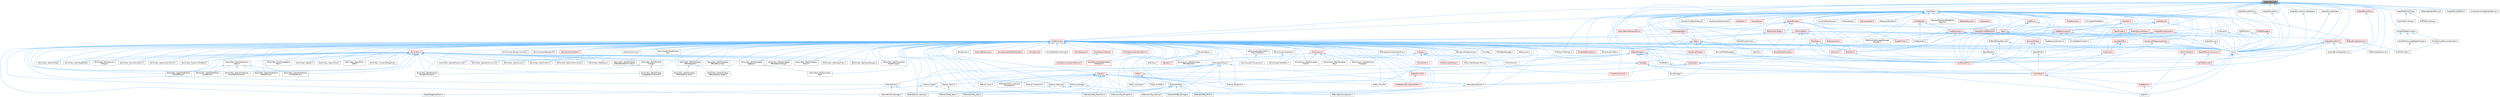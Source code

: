 digraph "OutputDevice.h"
{
 // INTERACTIVE_SVG=YES
 // LATEX_PDF_SIZE
  bgcolor="transparent";
  edge [fontname=Helvetica,fontsize=10,labelfontname=Helvetica,labelfontsize=10];
  node [fontname=Helvetica,fontsize=10,shape=box,height=0.2,width=0.4];
  Node1 [id="Node000001",label="OutputDevice.h",height=0.2,width=0.4,color="gray40", fillcolor="grey60", style="filled", fontcolor="black",tooltip=" "];
  Node1 -> Node2 [id="edge1_Node000001_Node000002",dir="back",color="steelblue1",style="solid",tooltip=" "];
  Node2 [id="Node000002",label="AndroidErrorOutputDevice.h",height=0.2,width=0.4,color="grey40", fillcolor="white", style="filled",URL="$d7/da3/AndroidErrorOutputDevice_8h.html",tooltip=" "];
  Node1 -> Node3 [id="edge2_Node000001_Node000003",dir="back",color="steelblue1",style="solid",tooltip=" "];
  Node3 [id="Node000003",label="ApplePlatformString.h",height=0.2,width=0.4,color="grey40", fillcolor="white", style="filled",URL="$d9/d41/ApplePlatformString_8h.html",tooltip=" "];
  Node3 -> Node4 [id="edge3_Node000003_Node000004",dir="back",color="steelblue1",style="solid",tooltip=" "];
  Node4 [id="Node000004",label="IOSPlatformString.h",height=0.2,width=0.4,color="grey40", fillcolor="white", style="filled",URL="$d1/d17/IOSPlatformString_8h.html",tooltip=" "];
  Node3 -> Node5 [id="edge4_Node000003_Node000005",dir="back",color="steelblue1",style="solid",tooltip=" "];
  Node5 [id="Node000005",label="MacPlatformString.h",height=0.2,width=0.4,color="grey40", fillcolor="white", style="filled",URL="$d6/d31/MacPlatformString_8h.html",tooltip=" "];
  Node1 -> Node6 [id="edge5_Node000001_Node000006",dir="back",color="steelblue1",style="solid",tooltip=" "];
  Node6 [id="Node000006",label="BufferedOutputDevice.h",height=0.2,width=0.4,color="grey40", fillcolor="white", style="filled",URL="$d0/d9c/BufferedOutputDevice_8h.html",tooltip=" "];
  Node6 -> Node7 [id="edge6_Node000006_Node000007",dir="back",color="steelblue1",style="solid",tooltip=" "];
  Node7 [id="Node000007",label="Core.h",height=0.2,width=0.4,color="grey40", fillcolor="white", style="filled",URL="$d6/dd7/Core_8h.html",tooltip=" "];
  Node7 -> Node8 [id="edge7_Node000007_Node000008",dir="back",color="steelblue1",style="solid",tooltip=" "];
  Node8 [id="Node000008",label="CoreUObject.h",height=0.2,width=0.4,color="red", fillcolor="#FFF0F0", style="filled",URL="$d0/ded/CoreUObject_8h.html",tooltip=" "];
  Node8 -> Node9 [id="edge8_Node000008_Node000009",dir="back",color="steelblue1",style="solid",tooltip=" "];
  Node9 [id="Node000009",label="Engine.h",height=0.2,width=0.4,color="grey40", fillcolor="white", style="filled",URL="$d1/d34/Public_2Engine_8h.html",tooltip=" "];
  Node8 -> Node11 [id="edge9_Node000008_Node000011",dir="back",color="steelblue1",style="solid",tooltip=" "];
  Node11 [id="Node000011",label="SlateBasics.h",height=0.2,width=0.4,color="red", fillcolor="#FFF0F0", style="filled",URL="$da/d2f/SlateBasics_8h.html",tooltip=" "];
  Node11 -> Node9 [id="edge10_Node000011_Node000009",dir="back",color="steelblue1",style="solid",tooltip=" "];
  Node7 -> Node9 [id="edge11_Node000007_Node000009",dir="back",color="steelblue1",style="solid",tooltip=" "];
  Node7 -> Node11 [id="edge12_Node000007_Node000011",dir="back",color="steelblue1",style="solid",tooltip=" "];
  Node6 -> Node16 [id="edge13_Node000006_Node000016",dir="back",color="steelblue1",style="solid",tooltip=" "];
  Node16 [id="Node000016",label="CoreSharedPCH.h",height=0.2,width=0.4,color="red", fillcolor="#FFF0F0", style="filled",URL="$d8/de5/CoreSharedPCH_8h.html",tooltip=" "];
  Node1 -> Node21 [id="edge14_Node000001_Node000021",dir="back",color="steelblue1",style="solid",tooltip=" "];
  Node21 [id="Node000021",label="CachedOSPageAllocator.h",height=0.2,width=0.4,color="grey40", fillcolor="white", style="filled",URL="$d1/df2/CachedOSPageAllocator_8h.html",tooltip=" "];
  Node21 -> Node22 [id="edge15_Node000021_Node000022",dir="back",color="steelblue1",style="solid",tooltip=" "];
  Node22 [id="Node000022",label="CachedOSVeryLargePageAllocator.h",height=0.2,width=0.4,color="grey40", fillcolor="white", style="filled",URL="$dd/d53/CachedOSVeryLargePageAllocator_8h.html",tooltip=" "];
  Node22 -> Node23 [id="edge16_Node000022_Node000023",dir="back",color="steelblue1",style="solid",tooltip=" "];
  Node23 [id="Node000023",label="MallocBinned2.h",height=0.2,width=0.4,color="grey40", fillcolor="white", style="filled",URL="$d7/ddf/MallocBinned2_8h.html",tooltip=" "];
  Node21 -> Node23 [id="edge17_Node000021_Node000023",dir="back",color="steelblue1",style="solid",tooltip=" "];
  Node21 -> Node24 [id="edge18_Node000021_Node000024",dir="back",color="steelblue1",style="solid",tooltip=" "];
  Node24 [id="Node000024",label="PooledVirtualMemoryAllocator.h",height=0.2,width=0.4,color="grey40", fillcolor="white", style="filled",URL="$d2/d46/PooledVirtualMemoryAllocator_8h.html",tooltip=" "];
  Node24 -> Node23 [id="edge19_Node000024_Node000023",dir="back",color="steelblue1",style="solid",tooltip=" "];
  Node1 -> Node7 [id="edge20_Node000001_Node000007",dir="back",color="steelblue1",style="solid",tooltip=" "];
  Node1 -> Node25 [id="edge21_Node000001_Node000025",dir="back",color="steelblue1",style="solid",tooltip=" "];
  Node25 [id="Node000025",label="CoreGlobals.h",height=0.2,width=0.4,color="grey40", fillcolor="white", style="filled",URL="$d5/d8c/CoreGlobals_8h.html",tooltip=" "];
  Node25 -> Node26 [id="edge22_Node000025_Node000026",dir="back",color="steelblue1",style="solid",tooltip=" "];
  Node26 [id="Node000026",label="AllocatorFixedSizeFreeList.h",height=0.2,width=0.4,color="grey40", fillcolor="white", style="filled",URL="$dd/d0d/AllocatorFixedSizeFreeList_8h.html",tooltip=" "];
  Node25 -> Node27 [id="edge23_Node000025_Node000027",dir="back",color="steelblue1",style="solid",tooltip=" "];
  Node27 [id="Node000027",label="App.h",height=0.2,width=0.4,color="red", fillcolor="#FFF0F0", style="filled",URL="$de/d8b/App_8h.html",tooltip=" "];
  Node27 -> Node7 [id="edge24_Node000027_Node000007",dir="back",color="steelblue1",style="solid",tooltip=" "];
  Node27 -> Node16 [id="edge25_Node000027_Node000016",dir="back",color="steelblue1",style="solid",tooltip=" "];
  Node27 -> Node29 [id="edge26_Node000027_Node000029",dir="back",color="steelblue1",style="solid",tooltip=" "];
  Node29 [id="Node000029",label="FeedbackContextAnsi.h",height=0.2,width=0.4,color="grey40", fillcolor="white", style="filled",URL="$de/d11/FeedbackContextAnsi_8h.html",tooltip=" "];
  Node27 -> Node35 [id="edge27_Node000027_Node000035",dir="back",color="steelblue1",style="solid",tooltip=" "];
  Node35 [id="Node000035",label="ParallelFor.h",height=0.2,width=0.4,color="red", fillcolor="#FFF0F0", style="filled",URL="$d2/da1/ParallelFor_8h.html",tooltip=" "];
  Node35 -> Node16 [id="edge28_Node000035_Node000016",dir="back",color="steelblue1",style="solid",tooltip=" "];
  Node27 -> Node932 [id="edge29_Node000027_Node000932",dir="back",color="steelblue1",style="solid",tooltip=" "];
  Node932 [id="Node000932",label="UnixFeedbackContext.h",height=0.2,width=0.4,color="grey40", fillcolor="white", style="filled",URL="$d2/db0/UnixFeedbackContext_8h.html",tooltip=" "];
  Node27 -> Node933 [id="edge30_Node000027_Node000933",dir="back",color="steelblue1",style="solid",tooltip=" "];
  Node933 [id="Node000933",label="UtilsCore.h",height=0.2,width=0.4,color="red", fillcolor="#FFF0F0", style="filled",URL="$d2/d12/UtilsCore_8h.html",tooltip=" "];
  Node25 -> Node935 [id="edge31_Node000025_Node000935",dir="back",color="steelblue1",style="solid",tooltip=" "];
  Node935 [id="Node000935",label="AssetAccessRestrictions.h",height=0.2,width=0.4,color="grey40", fillcolor="white", style="filled",URL="$d2/d86/AssetAccessRestrictions_8h.html",tooltip=" "];
  Node25 -> Node936 [id="edge32_Node000025_Node000936",dir="back",color="steelblue1",style="solid",tooltip=" "];
  Node936 [id="Node000936",label="BufferWriter.h",height=0.2,width=0.4,color="grey40", fillcolor="white", style="filled",URL="$de/d1c/BufferWriter_8h.html",tooltip=" "];
  Node936 -> Node7 [id="edge33_Node000936_Node000007",dir="back",color="steelblue1",style="solid",tooltip=" "];
  Node25 -> Node937 [id="edge34_Node000025_Node000937",dir="back",color="steelblue1",style="solid",tooltip=" "];
  Node937 [id="Node000937",label="ConfigCacheIni.h",height=0.2,width=0.4,color="red", fillcolor="#FFF0F0", style="filled",URL="$dd/d3f/ConfigCacheIni_8h.html",tooltip=" "];
  Node937 -> Node938 [id="edge35_Node000937_Node000938",dir="back",color="steelblue1",style="solid",tooltip=" "];
  Node938 [id="Node000938",label="ConfigContext.h",height=0.2,width=0.4,color="grey40", fillcolor="white", style="filled",URL="$d7/d2e/ConfigContext_8h.html",tooltip=" "];
  Node937 -> Node7 [id="edge36_Node000937_Node000007",dir="back",color="steelblue1",style="solid",tooltip=" "];
  Node937 -> Node16 [id="edge37_Node000937_Node000016",dir="back",color="steelblue1",style="solid",tooltip=" "];
  Node937 -> Node1072 [id="edge38_Node000937_Node001072",dir="back",color="steelblue1",style="solid",tooltip=" "];
  Node1072 [id="Node001072",label="IPlatformFileManagedStorage\lWrapper.h",height=0.2,width=0.4,color="grey40", fillcolor="white", style="filled",URL="$db/d2e/IPlatformFileManagedStorageWrapper_8h.html",tooltip=" "];
  Node25 -> Node938 [id="edge39_Node000025_Node000938",dir="back",color="steelblue1",style="solid",tooltip=" "];
  Node25 -> Node1078 [id="edge40_Node000025_Node001078",dir="back",color="steelblue1",style="solid",tooltip=" "];
  Node1078 [id="Node001078",label="ConfigTypes.h",height=0.2,width=0.4,color="red", fillcolor="#FFF0F0", style="filled",URL="$df/da3/ConfigTypes_8h.html",tooltip=" "];
  Node1078 -> Node937 [id="edge41_Node001078_Node000937",dir="back",color="steelblue1",style="solid",tooltip=" "];
  Node1078 -> Node938 [id="edge42_Node001078_Node000938",dir="back",color="steelblue1",style="solid",tooltip=" "];
  Node25 -> Node1080 [id="edge43_Node000025_Node001080",dir="back",color="steelblue1",style="solid",tooltip=" "];
  Node1080 [id="Node001080",label="CookStats.h",height=0.2,width=0.4,color="red", fillcolor="#FFF0F0", style="filled",URL="$dc/d35/CookStats_8h.html",tooltip=" "];
  Node25 -> Node7 [id="edge44_Node000025_Node000007",dir="back",color="steelblue1",style="solid",tooltip=" "];
  Node25 -> Node1084 [id="edge45_Node000025_Node001084",dir="back",color="steelblue1",style="solid",tooltip=" "];
  Node1084 [id="Node001084",label="CoreMinimal.h",height=0.2,width=0.4,color="red", fillcolor="#FFF0F0", style="filled",URL="$d7/d67/CoreMinimal_8h.html",tooltip=" "];
  Node1084 -> Node1085 [id="edge46_Node001084_Node001085",dir="back",color="steelblue1",style="solid",tooltip=" "];
  Node1085 [id="Node001085",label="AIAsyncTaskBlueprintProxy.h",height=0.2,width=0.4,color="grey40", fillcolor="white", style="filled",URL="$db/d07/AIAsyncTaskBlueprintProxy_8h.html",tooltip=" "];
  Node1084 -> Node1086 [id="edge47_Node001084_Node001086",dir="back",color="steelblue1",style="solid",tooltip=" "];
  Node1086 [id="Node001086",label="AIBlueprintHelperLibrary.h",height=0.2,width=0.4,color="grey40", fillcolor="white", style="filled",URL="$dc/d00/AIBlueprintHelperLibrary_8h.html",tooltip=" "];
  Node1084 -> Node1087 [id="edge48_Node001084_Node001087",dir="back",color="steelblue1",style="solid",tooltip=" "];
  Node1087 [id="Node001087",label="AIConfig.h",height=0.2,width=0.4,color="grey40", fillcolor="white", style="filled",URL="$da/da3/AIConfig_8h.html",tooltip=" "];
  Node1084 -> Node1088 [id="edge49_Node001084_Node001088",dir="back",color="steelblue1",style="solid",tooltip=" "];
  Node1088 [id="Node001088",label="AIController.h",height=0.2,width=0.4,color="red", fillcolor="#FFF0F0", style="filled",URL="$d7/dd8/AIController_8h.html",tooltip=" "];
  Node1084 -> Node1091 [id="edge50_Node001084_Node001091",dir="back",color="steelblue1",style="solid",tooltip=" "];
  Node1091 [id="Node001091",label="AIDataProvider.h",height=0.2,width=0.4,color="red", fillcolor="#FFF0F0", style="filled",URL="$dd/d5b/AIDataProvider_8h.html",tooltip=" "];
  Node1091 -> Node1092 [id="edge51_Node001091_Node001092",dir="back",color="steelblue1",style="solid",tooltip=" "];
  Node1092 [id="Node001092",label="AIDataProvider_QueryParams.h",height=0.2,width=0.4,color="red", fillcolor="#FFF0F0", style="filled",URL="$d3/dd9/AIDataProvider__QueryParams_8h.html",tooltip=" "];
  Node1084 -> Node1092 [id="edge52_Node001084_Node001092",dir="back",color="steelblue1",style="solid",tooltip=" "];
  Node1084 -> Node1102 [id="edge53_Node001084_Node001102",dir="back",color="steelblue1",style="solid",tooltip=" "];
  Node1102 [id="Node001102",label="AIHotSpotManager.h",height=0.2,width=0.4,color="grey40", fillcolor="white", style="filled",URL="$da/d1d/AIHotSpotManager_8h.html",tooltip=" "];
  Node1084 -> Node1103 [id="edge54_Node001084_Node001103",dir="back",color="steelblue1",style="solid",tooltip=" "];
  Node1103 [id="Node001103",label="AIModule.h",height=0.2,width=0.4,color="grey40", fillcolor="white", style="filled",URL="$d9/df1/AIModule_8h.html",tooltip=" "];
  Node1084 -> Node1104 [id="edge55_Node001084_Node001104",dir="back",color="steelblue1",style="solid",tooltip=" "];
  Node1104 [id="Node001104",label="AIPerceptionComponent.h",height=0.2,width=0.4,color="grey40", fillcolor="white", style="filled",URL="$d6/d0a/AIPerceptionComponent_8h.html",tooltip=" "];
  Node1084 -> Node1105 [id="edge56_Node001084_Node001105",dir="back",color="steelblue1",style="solid",tooltip=" "];
  Node1105 [id="Node001105",label="AIPerceptionListenerInterface.h",height=0.2,width=0.4,color="grey40", fillcolor="white", style="filled",URL="$d4/dd7/AIPerceptionListenerInterface_8h.html",tooltip=" "];
  Node1105 -> Node1088 [id="edge57_Node001105_Node001088",dir="back",color="steelblue1",style="solid",tooltip=" "];
  Node1084 -> Node1106 [id="edge58_Node001084_Node001106",dir="back",color="steelblue1",style="solid",tooltip=" "];
  Node1106 [id="Node001106",label="AIPerceptionStimuliSource\lComponent.h",height=0.2,width=0.4,color="grey40", fillcolor="white", style="filled",URL="$df/da3/AIPerceptionStimuliSourceComponent_8h.html",tooltip=" "];
  Node1084 -> Node1107 [id="edge59_Node001084_Node001107",dir="back",color="steelblue1",style="solid",tooltip=" "];
  Node1107 [id="Node001107",label="AIPerceptionSystem.h",height=0.2,width=0.4,color="grey40", fillcolor="white", style="filled",URL="$d0/d08/AIPerceptionSystem_8h.html",tooltip=" "];
  Node1107 -> Node1104 [id="edge60_Node001107_Node001104",dir="back",color="steelblue1",style="solid",tooltip=" "];
  Node1084 -> Node1108 [id="edge61_Node001084_Node001108",dir="back",color="steelblue1",style="solid",tooltip=" "];
  Node1108 [id="Node001108",label="AIPerceptionTypes.h",height=0.2,width=0.4,color="grey40", fillcolor="white", style="filled",URL="$de/d00/AIPerceptionTypes_8h.html",tooltip=" "];
  Node1108 -> Node1104 [id="edge62_Node001108_Node001104",dir="back",color="steelblue1",style="solid",tooltip=" "];
  Node1108 -> Node1107 [id="edge63_Node001108_Node001107",dir="back",color="steelblue1",style="solid",tooltip=" "];
  Node1108 -> Node1109 [id="edge64_Node001108_Node001109",dir="back",color="steelblue1",style="solid",tooltip=" "];
  Node1109 [id="Node001109",label="AISense.h",height=0.2,width=0.4,color="red", fillcolor="#FFF0F0", style="filled",URL="$d3/dbd/AISense_8h.html",tooltip=" "];
  Node1109 -> Node1104 [id="edge65_Node001109_Node001104",dir="back",color="steelblue1",style="solid",tooltip=" "];
  Node1109 -> Node1106 [id="edge66_Node001109_Node001106",dir="back",color="steelblue1",style="solid",tooltip=" "];
  Node1109 -> Node1107 [id="edge67_Node001109_Node001107",dir="back",color="steelblue1",style="solid",tooltip=" "];
  Node1109 -> Node1110 [id="edge68_Node001109_Node001110",dir="back",color="steelblue1",style="solid",tooltip=" "];
  Node1110 [id="Node001110",label="AISenseConfig.h",height=0.2,width=0.4,color="grey40", fillcolor="white", style="filled",URL="$d4/d73/AISenseConfig_8h.html",tooltip=" "];
  Node1110 -> Node1111 [id="edge69_Node001110_Node001111",dir="back",color="steelblue1",style="solid",tooltip=" "];
  Node1111 [id="Node001111",label="AISenseConfig_Blueprint.h",height=0.2,width=0.4,color="grey40", fillcolor="white", style="filled",URL="$d7/ddf/AISenseConfig__Blueprint_8h.html",tooltip=" "];
  Node1110 -> Node1112 [id="edge70_Node001110_Node001112",dir="back",color="steelblue1",style="solid",tooltip=" "];
  Node1112 [id="Node001112",label="AISenseConfig_Damage.h",height=0.2,width=0.4,color="grey40", fillcolor="white", style="filled",URL="$d4/d13/AISenseConfig__Damage_8h.html",tooltip=" "];
  Node1110 -> Node1113 [id="edge71_Node001110_Node001113",dir="back",color="steelblue1",style="solid",tooltip=" "];
  Node1113 [id="Node001113",label="AISenseConfig_Hearing.h",height=0.2,width=0.4,color="grey40", fillcolor="white", style="filled",URL="$df/d81/AISenseConfig__Hearing_8h.html",tooltip=" "];
  Node1110 -> Node1114 [id="edge72_Node001110_Node001114",dir="back",color="steelblue1",style="solid",tooltip=" "];
  Node1114 [id="Node001114",label="AISenseConfig_Prediction.h",height=0.2,width=0.4,color="grey40", fillcolor="white", style="filled",URL="$d2/d6e/AISenseConfig__Prediction_8h.html",tooltip=" "];
  Node1110 -> Node1115 [id="edge73_Node001110_Node001115",dir="back",color="steelblue1",style="solid",tooltip=" "];
  Node1115 [id="Node001115",label="AISenseConfig_Sight.h",height=0.2,width=0.4,color="grey40", fillcolor="white", style="filled",URL="$d7/d17/AISenseConfig__Sight_8h.html",tooltip=" "];
  Node1110 -> Node1116 [id="edge74_Node001110_Node001116",dir="back",color="steelblue1",style="solid",tooltip=" "];
  Node1116 [id="Node001116",label="AISenseConfig_Team.h",height=0.2,width=0.4,color="grey40", fillcolor="white", style="filled",URL="$dc/daf/AISenseConfig__Team_8h.html",tooltip=" "];
  Node1110 -> Node1117 [id="edge75_Node001110_Node001117",dir="back",color="steelblue1",style="solid",tooltip=" "];
  Node1117 [id="Node001117",label="AISenseConfig_Touch.h",height=0.2,width=0.4,color="grey40", fillcolor="white", style="filled",URL="$df/d3a/AISenseConfig__Touch_8h.html",tooltip=" "];
  Node1109 -> Node1111 [id="edge76_Node001109_Node001111",dir="back",color="steelblue1",style="solid",tooltip=" "];
  Node1109 -> Node1112 [id="edge77_Node001109_Node001112",dir="back",color="steelblue1",style="solid",tooltip=" "];
  Node1109 -> Node1113 [id="edge78_Node001109_Node001113",dir="back",color="steelblue1",style="solid",tooltip=" "];
  Node1109 -> Node1114 [id="edge79_Node001109_Node001114",dir="back",color="steelblue1",style="solid",tooltip=" "];
  Node1109 -> Node1115 [id="edge80_Node001109_Node001115",dir="back",color="steelblue1",style="solid",tooltip=" "];
  Node1109 -> Node1116 [id="edge81_Node001109_Node001116",dir="back",color="steelblue1",style="solid",tooltip=" "];
  Node1109 -> Node1117 [id="edge82_Node001109_Node001117",dir="back",color="steelblue1",style="solid",tooltip=" "];
  Node1109 -> Node1118 [id="edge83_Node001109_Node001118",dir="back",color="steelblue1",style="solid",tooltip=" "];
  Node1118 [id="Node001118",label="AISense_Blueprint.h",height=0.2,width=0.4,color="grey40", fillcolor="white", style="filled",URL="$d6/d30/AISense__Blueprint_8h.html",tooltip=" "];
  Node1109 -> Node1119 [id="edge84_Node001109_Node001119",dir="back",color="steelblue1",style="solid",tooltip=" "];
  Node1119 [id="Node001119",label="AISense_Damage.h",height=0.2,width=0.4,color="grey40", fillcolor="white", style="filled",URL="$dd/d37/AISense__Damage_8h.html",tooltip=" "];
  Node1119 -> Node1112 [id="edge85_Node001119_Node001112",dir="back",color="steelblue1",style="solid",tooltip=" "];
  Node1119 -> Node1120 [id="edge86_Node001119_Node001120",dir="back",color="steelblue1",style="solid",tooltip=" "];
  Node1120 [id="Node001120",label="AISenseEvent_Damage.h",height=0.2,width=0.4,color="grey40", fillcolor="white", style="filled",URL="$db/d23/AISenseEvent__Damage_8h.html",tooltip=" "];
  Node1109 -> Node1121 [id="edge87_Node001109_Node001121",dir="back",color="steelblue1",style="solid",tooltip=" "];
  Node1121 [id="Node001121",label="AISense_Hearing.h",height=0.2,width=0.4,color="grey40", fillcolor="white", style="filled",URL="$dc/d03/AISense__Hearing_8h.html",tooltip=" "];
  Node1121 -> Node1113 [id="edge88_Node001121_Node001113",dir="back",color="steelblue1",style="solid",tooltip=" "];
  Node1121 -> Node1122 [id="edge89_Node001121_Node001122",dir="back",color="steelblue1",style="solid",tooltip=" "];
  Node1122 [id="Node001122",label="AISenseEvent_Hearing.h",height=0.2,width=0.4,color="grey40", fillcolor="white", style="filled",URL="$df/d3a/AISenseEvent__Hearing_8h.html",tooltip=" "];
  Node1109 -> Node1123 [id="edge90_Node001109_Node001123",dir="back",color="steelblue1",style="solid",tooltip=" "];
  Node1123 [id="Node001123",label="AISense_Prediction.h",height=0.2,width=0.4,color="grey40", fillcolor="white", style="filled",URL="$d4/de0/AISense__Prediction_8h.html",tooltip=" "];
  Node1109 -> Node1124 [id="edge91_Node001109_Node001124",dir="back",color="steelblue1",style="solid",tooltip=" "];
  Node1124 [id="Node001124",label="AISense_Sight.h",height=0.2,width=0.4,color="grey40", fillcolor="white", style="filled",URL="$d7/d6f/AISense__Sight_8h.html",tooltip=" "];
  Node1124 -> Node1115 [id="edge92_Node001124_Node001115",dir="back",color="steelblue1",style="solid",tooltip=" "];
  Node1124 -> Node1125 [id="edge93_Node001124_Node001125",dir="back",color="steelblue1",style="solid",tooltip=" "];
  Node1125 [id="Node001125",label="AISightTargetInterface.h",height=0.2,width=0.4,color="grey40", fillcolor="white", style="filled",URL="$d0/dd7/AISightTargetInterface_8h.html",tooltip=" "];
  Node1109 -> Node1126 [id="edge94_Node001109_Node001126",dir="back",color="steelblue1",style="solid",tooltip=" "];
  Node1126 [id="Node001126",label="AISense_Team.h",height=0.2,width=0.4,color="grey40", fillcolor="white", style="filled",URL="$d7/d7a/AISense__Team_8h.html",tooltip=" "];
  Node1126 -> Node1116 [id="edge95_Node001126_Node001116",dir="back",color="steelblue1",style="solid",tooltip=" "];
  Node1109 -> Node1127 [id="edge96_Node001109_Node001127",dir="back",color="steelblue1",style="solid",tooltip=" "];
  Node1127 [id="Node001127",label="AISense_Touch.h",height=0.2,width=0.4,color="grey40", fillcolor="white", style="filled",URL="$d6/db4/AISense__Touch_8h.html",tooltip=" "];
  Node1108 -> Node1110 [id="edge97_Node001108_Node001110",dir="back",color="steelblue1",style="solid",tooltip=" "];
  Node1108 -> Node1113 [id="edge98_Node001108_Node001113",dir="back",color="steelblue1",style="solid",tooltip=" "];
  Node1108 -> Node1115 [id="edge99_Node001108_Node001115",dir="back",color="steelblue1",style="solid",tooltip=" "];
  Node1108 -> Node1128 [id="edge100_Node001108_Node001128",dir="back",color="steelblue1",style="solid",tooltip=" "];
  Node1128 [id="Node001128",label="AISenseEvent.h",height=0.2,width=0.4,color="grey40", fillcolor="white", style="filled",URL="$de/d44/AISenseEvent_8h.html",tooltip=" "];
  Node1128 -> Node1120 [id="edge101_Node001128_Node001120",dir="back",color="steelblue1",style="solid",tooltip=" "];
  Node1128 -> Node1122 [id="edge102_Node001128_Node001122",dir="back",color="steelblue1",style="solid",tooltip=" "];
  Node1084 -> Node1129 [id="edge103_Node001084_Node001129",dir="back",color="steelblue1",style="solid",tooltip=" "];
  Node1129 [id="Node001129",label="AIResourceInterface.h",height=0.2,width=0.4,color="red", fillcolor="#FFF0F0", style="filled",URL="$dd/d0d/AIResourceInterface_8h.html",tooltip=" "];
  Node1084 -> Node1185 [id="edge104_Node001084_Node001185",dir="back",color="steelblue1",style="solid",tooltip=" "];
  Node1185 [id="Node001185",label="AIResources.h",height=0.2,width=0.4,color="grey40", fillcolor="white", style="filled",URL="$d9/db0/AIResources_8h.html",tooltip=" "];
  Node1084 -> Node1109 [id="edge105_Node001084_Node001109",dir="back",color="steelblue1",style="solid",tooltip=" "];
  Node1084 -> Node1110 [id="edge106_Node001084_Node001110",dir="back",color="steelblue1",style="solid",tooltip=" "];
  Node1084 -> Node1111 [id="edge107_Node001084_Node001111",dir="back",color="steelblue1",style="solid",tooltip=" "];
  Node1084 -> Node1112 [id="edge108_Node001084_Node001112",dir="back",color="steelblue1",style="solid",tooltip=" "];
  Node1084 -> Node1113 [id="edge109_Node001084_Node001113",dir="back",color="steelblue1",style="solid",tooltip=" "];
  Node1084 -> Node1114 [id="edge110_Node001084_Node001114",dir="back",color="steelblue1",style="solid",tooltip=" "];
  Node1084 -> Node1115 [id="edge111_Node001084_Node001115",dir="back",color="steelblue1",style="solid",tooltip=" "];
  Node1084 -> Node1116 [id="edge112_Node001084_Node001116",dir="back",color="steelblue1",style="solid",tooltip=" "];
  Node1084 -> Node1117 [id="edge113_Node001084_Node001117",dir="back",color="steelblue1",style="solid",tooltip=" "];
  Node1084 -> Node1128 [id="edge114_Node001084_Node001128",dir="back",color="steelblue1",style="solid",tooltip=" "];
  Node1084 -> Node1120 [id="edge115_Node001084_Node001120",dir="back",color="steelblue1",style="solid",tooltip=" "];
  Node1084 -> Node1122 [id="edge116_Node001084_Node001122",dir="back",color="steelblue1",style="solid",tooltip=" "];
  Node1084 -> Node1118 [id="edge117_Node001084_Node001118",dir="back",color="steelblue1",style="solid",tooltip=" "];
  Node1084 -> Node1119 [id="edge118_Node001084_Node001119",dir="back",color="steelblue1",style="solid",tooltip=" "];
  Node1084 -> Node1121 [id="edge119_Node001084_Node001121",dir="back",color="steelblue1",style="solid",tooltip=" "];
  Node1084 -> Node1123 [id="edge120_Node001084_Node001123",dir="back",color="steelblue1",style="solid",tooltip=" "];
  Node1084 -> Node1124 [id="edge121_Node001084_Node001124",dir="back",color="steelblue1",style="solid",tooltip=" "];
  Node1084 -> Node1126 [id="edge122_Node001084_Node001126",dir="back",color="steelblue1",style="solid",tooltip=" "];
  Node1084 -> Node1127 [id="edge123_Node001084_Node001127",dir="back",color="steelblue1",style="solid",tooltip=" "];
  Node1084 -> Node1125 [id="edge124_Node001084_Node001125",dir="back",color="steelblue1",style="solid",tooltip=" "];
  Node1084 -> Node1186 [id="edge125_Node001084_Node001186",dir="back",color="steelblue1",style="solid",tooltip=" "];
  Node1186 [id="Node001186",label="AISystem.h",height=0.2,width=0.4,color="red", fillcolor="#FFF0F0", style="filled",URL="$d0/d71/AISystem_8h.html",tooltip=" "];
  Node1084 -> Node1191 [id="edge126_Node001084_Node001191",dir="back",color="steelblue1",style="solid",tooltip=" "];
  Node1191 [id="Node001191",label="AISystemBase.h",height=0.2,width=0.4,color="grey40", fillcolor="white", style="filled",URL="$d5/d44/AISystemBase_8h.html",tooltip=" "];
  Node1191 -> Node1103 [id="edge127_Node001191_Node001103",dir="back",color="steelblue1",style="solid",tooltip=" "];
  Node1191 -> Node1186 [id="edge128_Node001191_Node001186",dir="back",color="steelblue1",style="solid",tooltip=" "];
  Node1084 -> Node1192 [id="edge129_Node001084_Node001192",dir="back",color="steelblue1",style="solid",tooltip=" "];
  Node1192 [id="Node001192",label="AITask.h",height=0.2,width=0.4,color="red", fillcolor="#FFF0F0", style="filled",URL="$d6/de2/AITask_8h.html",tooltip=" "];
  Node1192 -> Node1193 [id="edge130_Node001192_Node001193",dir="back",color="steelblue1",style="solid",tooltip=" "];
  Node1193 [id="Node001193",label="AITask_LockLogic.h",height=0.2,width=0.4,color="grey40", fillcolor="white", style="filled",URL="$d8/d28/AITask__LockLogic_8h.html",tooltip=" "];
  Node1192 -> Node1182 [id="edge131_Node001192_Node001182",dir="back",color="steelblue1",style="solid",tooltip=" "];
  Node1182 [id="Node001182",label="AITask_MoveTo.h",height=0.2,width=0.4,color="grey40", fillcolor="white", style="filled",URL="$d4/dc4/AITask__MoveTo_8h.html",tooltip=" "];
  Node1192 -> Node1194 [id="edge132_Node001192_Node001194",dir="back",color="steelblue1",style="solid",tooltip=" "];
  Node1194 [id="Node001194",label="AITask_RunEQS.h",height=0.2,width=0.4,color="grey40", fillcolor="white", style="filled",URL="$d9/d9f/AITask__RunEQS_8h.html",tooltip=" "];
  Node1084 -> Node1193 [id="edge133_Node001084_Node001193",dir="back",color="steelblue1",style="solid",tooltip=" "];
  Node1084 -> Node1182 [id="edge134_Node001084_Node001182",dir="back",color="steelblue1",style="solid",tooltip=" "];
  Node1084 -> Node1194 [id="edge135_Node001084_Node001194",dir="back",color="steelblue1",style="solid",tooltip=" "];
  Node1084 -> Node1195 [id="edge136_Node001084_Node001195",dir="back",color="steelblue1",style="solid",tooltip=" "];
  Node1195 [id="Node001195",label="AITypes.h",height=0.2,width=0.4,color="red", fillcolor="#FFF0F0", style="filled",URL="$dd/d64/AITypes_8h.html",tooltip=" "];
  Node1195 -> Node1085 [id="edge137_Node001195_Node001085",dir="back",color="steelblue1",style="solid",tooltip=" "];
  Node1195 -> Node1088 [id="edge138_Node001195_Node001088",dir="back",color="steelblue1",style="solid",tooltip=" "];
  Node1195 -> Node1108 [id="edge139_Node001195_Node001108",dir="back",color="steelblue1",style="solid",tooltip=" "];
  Node1195 -> Node1129 [id="edge140_Node001195_Node001129",dir="back",color="steelblue1",style="solid",tooltip=" "];
  Node1195 -> Node1182 [id="edge141_Node001195_Node001182",dir="back",color="steelblue1",style="solid",tooltip=" "];
  Node1084 -> Node1200 [id="edge142_Node001084_Node001200",dir="back",color="steelblue1",style="solid",tooltip=" "];
  Node1200 [id="Node001200",label="AbilityAsync.h",height=0.2,width=0.4,color="red", fillcolor="#FFF0F0", style="filled",URL="$d8/dce/AbilityAsync_8h.html",tooltip=" "];
  Node1200 -> Node1201 [id="edge143_Node001200_Node001201",dir="back",color="steelblue1",style="solid",tooltip=" "];
  Node1201 [id="Node001201",label="AbilityAsync_WaitAttribute\lChanged.h",height=0.2,width=0.4,color="grey40", fillcolor="white", style="filled",URL="$d8/d81/AbilityAsync__WaitAttributeChanged_8h.html",tooltip=" "];
  Node1200 -> Node1202 [id="edge144_Node001200_Node001202",dir="back",color="steelblue1",style="solid",tooltip=" "];
  Node1202 [id="Node001202",label="AbilityAsync_WaitGameplay\lEffectApplied.h",height=0.2,width=0.4,color="grey40", fillcolor="white", style="filled",URL="$dd/d1a/AbilityAsync__WaitGameplayEffectApplied_8h.html",tooltip=" "];
  Node1200 -> Node1203 [id="edge145_Node001200_Node001203",dir="back",color="steelblue1",style="solid",tooltip=" "];
  Node1203 [id="Node001203",label="AbilityAsync_WaitGameplay\lEvent.h",height=0.2,width=0.4,color="grey40", fillcolor="white", style="filled",URL="$d4/d2d/AbilityAsync__WaitGameplayEvent_8h.html",tooltip=" "];
  Node1200 -> Node1204 [id="edge146_Node001200_Node001204",dir="back",color="steelblue1",style="solid",tooltip=" "];
  Node1204 [id="Node001204",label="AbilityAsync_WaitGameplay\lTag.h",height=0.2,width=0.4,color="grey40", fillcolor="white", style="filled",URL="$d8/dc5/AbilityAsync__WaitGameplayTag_8h.html",tooltip=" "];
  Node1084 -> Node1201 [id="edge147_Node001084_Node001201",dir="back",color="steelblue1",style="solid",tooltip=" "];
  Node1084 -> Node1202 [id="edge148_Node001084_Node001202",dir="back",color="steelblue1",style="solid",tooltip=" "];
  Node1084 -> Node1203 [id="edge149_Node001084_Node001203",dir="back",color="steelblue1",style="solid",tooltip=" "];
  Node1084 -> Node1204 [id="edge150_Node001084_Node001204",dir="back",color="steelblue1",style="solid",tooltip=" "];
  Node1084 -> Node1207 [id="edge151_Node001084_Node001207",dir="back",color="steelblue1",style="solid",tooltip=" "];
  Node1207 [id="Node001207",label="AbilitySystemBlueprintLibrary.h",height=0.2,width=0.4,color="grey40", fillcolor="white", style="filled",URL="$d5/dd6/AbilitySystemBlueprintLibrary_8h.html",tooltip=" "];
  Node1084 -> Node1208 [id="edge152_Node001084_Node001208",dir="back",color="steelblue1",style="solid",tooltip=" "];
  Node1208 [id="Node001208",label="AbilitySystemComponent.h",height=0.2,width=0.4,color="grey40", fillcolor="white", style="filled",URL="$d0/da3/AbilitySystemComponent_8h.html",tooltip=" "];
  Node1084 -> Node1209 [id="edge153_Node001084_Node001209",dir="back",color="steelblue1",style="solid",tooltip=" "];
  Node1209 [id="Node001209",label="AbilitySystemDebugHUD.h",height=0.2,width=0.4,color="grey40", fillcolor="white", style="filled",URL="$dc/d84/AbilitySystemDebugHUD_8h.html",tooltip=" "];
  Node1084 -> Node1210 [id="edge154_Node001084_Node001210",dir="back",color="steelblue1",style="solid",tooltip=" "];
  Node1210 [id="Node001210",label="AbilitySystemGlobals.h",height=0.2,width=0.4,color="red", fillcolor="#FFF0F0", style="filled",URL="$dc/d82/AbilitySystemGlobals_8h.html",tooltip=" "];
  Node1084 -> Node1212 [id="edge155_Node001084_Node001212",dir="back",color="steelblue1",style="solid",tooltip=" "];
  Node1212 [id="Node001212",label="AbilitySystemInterface.h",height=0.2,width=0.4,color="grey40", fillcolor="white", style="filled",URL="$d8/d76/AbilitySystemInterface_8h.html",tooltip=" "];
  Node1212 -> Node1213 [id="edge156_Node001212_Node001213",dir="back",color="steelblue1",style="solid",tooltip=" "];
  Node1213 [id="Node001213",label="AbilitySystemTestPawn.h",height=0.2,width=0.4,color="grey40", fillcolor="white", style="filled",URL="$d9/d5f/AbilitySystemTestPawn_8h.html",tooltip=" "];
  Node1084 -> Node1214 [id="edge157_Node001084_Node001214",dir="back",color="steelblue1",style="solid",tooltip=" "];
  Node1214 [id="Node001214",label="AbilitySystemLog.h",height=0.2,width=0.4,color="grey40", fillcolor="white", style="filled",URL="$d9/d0f/AbilitySystemLog_8h.html",tooltip=" "];
  Node1084 -> Node1215 [id="edge158_Node001084_Node001215",dir="back",color="steelblue1",style="solid",tooltip=" "];
  Node1215 [id="Node001215",label="AbilitySystemReplication\lProxyInterface.h",height=0.2,width=0.4,color="grey40", fillcolor="white", style="filled",URL="$d9/d17/AbilitySystemReplicationProxyInterface_8h.html",tooltip=" "];
  Node1215 -> Node1208 [id="edge159_Node001215_Node001208",dir="back",color="steelblue1",style="solid",tooltip=" "];
  Node1084 -> Node1216 [id="edge160_Node001084_Node001216",dir="back",color="steelblue1",style="solid",tooltip=" "];
  Node1216 [id="Node001216",label="AbilitySystemStats.h",height=0.2,width=0.4,color="grey40", fillcolor="white", style="filled",URL="$d2/d42/AbilitySystemStats_8h.html",tooltip=" "];
  Node1084 -> Node1217 [id="edge161_Node001084_Node001217",dir="back",color="steelblue1",style="solid",tooltip=" "];
  Node1217 [id="Node001217",label="AbilitySystemTestAttribute\lSet.h",height=0.2,width=0.4,color="grey40", fillcolor="white", style="filled",URL="$df/d1f/AbilitySystemTestAttributeSet_8h.html",tooltip=" "];
  Node1084 -> Node1213 [id="edge162_Node001084_Node001213",dir="back",color="steelblue1",style="solid",tooltip=" "];
  Node1084 -> Node1218 [id="edge163_Node001084_Node001218",dir="back",color="steelblue1",style="solid",tooltip=" "];
  Node1218 [id="Node001218",label="AbilityTask.h",height=0.2,width=0.4,color="red", fillcolor="#FFF0F0", style="filled",URL="$d2/d8e/AbilityTask_8h.html",tooltip=" "];
  Node1218 -> Node1219 [id="edge164_Node001218_Node001219",dir="back",color="steelblue1",style="solid",tooltip=" "];
  Node1219 [id="Node001219",label="AbilityTask_ApplyRootMotion\lConstantForce.h",height=0.2,width=0.4,color="grey40", fillcolor="white", style="filled",URL="$d0/de8/AbilityTask__ApplyRootMotionConstantForce_8h.html",tooltip=" "];
  Node1218 -> Node1220 [id="edge165_Node001218_Node001220",dir="back",color="steelblue1",style="solid",tooltip=" "];
  Node1220 [id="Node001220",label="AbilityTask_ApplyRootMotion\lJumpForce.h",height=0.2,width=0.4,color="grey40", fillcolor="white", style="filled",URL="$d7/db6/AbilityTask__ApplyRootMotionJumpForce_8h.html",tooltip=" "];
  Node1218 -> Node1221 [id="edge166_Node001218_Node001221",dir="back",color="steelblue1",style="solid",tooltip=" "];
  Node1221 [id="Node001221",label="AbilityTask_ApplyRootMotion\lMoveToActorForce.h",height=0.2,width=0.4,color="grey40", fillcolor="white", style="filled",URL="$d5/de3/AbilityTask__ApplyRootMotionMoveToActorForce_8h.html",tooltip=" "];
  Node1218 -> Node1222 [id="edge167_Node001218_Node001222",dir="back",color="steelblue1",style="solid",tooltip=" "];
  Node1222 [id="Node001222",label="AbilityTask_ApplyRootMotion\lMoveToForce.h",height=0.2,width=0.4,color="grey40", fillcolor="white", style="filled",URL="$d3/dc3/AbilityTask__ApplyRootMotionMoveToForce_8h.html",tooltip=" "];
  Node1218 -> Node1223 [id="edge168_Node001218_Node001223",dir="back",color="steelblue1",style="solid",tooltip=" "];
  Node1223 [id="Node001223",label="AbilityTask_ApplyRootMotion\lRadialForce.h",height=0.2,width=0.4,color="grey40", fillcolor="white", style="filled",URL="$da/d06/AbilityTask__ApplyRootMotionRadialForce_8h.html",tooltip=" "];
  Node1218 -> Node1224 [id="edge169_Node001218_Node001224",dir="back",color="steelblue1",style="solid",tooltip=" "];
  Node1224 [id="Node001224",label="AbilityTask_ApplyRootMotion\l_Base.h",height=0.2,width=0.4,color="grey40", fillcolor="white", style="filled",URL="$d8/d7d/AbilityTask__ApplyRootMotion__Base_8h.html",tooltip=" "];
  Node1224 -> Node1219 [id="edge170_Node001224_Node001219",dir="back",color="steelblue1",style="solid",tooltip=" "];
  Node1224 -> Node1220 [id="edge171_Node001224_Node001220",dir="back",color="steelblue1",style="solid",tooltip=" "];
  Node1224 -> Node1221 [id="edge172_Node001224_Node001221",dir="back",color="steelblue1",style="solid",tooltip=" "];
  Node1224 -> Node1222 [id="edge173_Node001224_Node001222",dir="back",color="steelblue1",style="solid",tooltip=" "];
  Node1224 -> Node1223 [id="edge174_Node001224_Node001223",dir="back",color="steelblue1",style="solid",tooltip=" "];
  Node1218 -> Node1225 [id="edge175_Node001218_Node001225",dir="back",color="steelblue1",style="solid",tooltip=" "];
  Node1225 [id="Node001225",label="AbilityTask_MoveToLocation.h",height=0.2,width=0.4,color="grey40", fillcolor="white", style="filled",URL="$da/d8d/AbilityTask__MoveToLocation_8h.html",tooltip=" "];
  Node1218 -> Node1226 [id="edge176_Node001218_Node001226",dir="back",color="steelblue1",style="solid",tooltip=" "];
  Node1226 [id="Node001226",label="AbilityTask_NetworkSyncPoint.h",height=0.2,width=0.4,color="grey40", fillcolor="white", style="filled",URL="$dc/d62/AbilityTask__NetworkSyncPoint_8h.html",tooltip=" "];
  Node1218 -> Node1227 [id="edge177_Node001218_Node001227",dir="back",color="steelblue1",style="solid",tooltip=" "];
  Node1227 [id="Node001227",label="AbilityTask_PlayAnimAndWait.h",height=0.2,width=0.4,color="grey40", fillcolor="white", style="filled",URL="$d4/d50/AbilityTask__PlayAnimAndWait_8h.html",tooltip=" "];
  Node1218 -> Node1228 [id="edge178_Node001218_Node001228",dir="back",color="steelblue1",style="solid",tooltip=" "];
  Node1228 [id="Node001228",label="AbilityTask_PlayMontageAnd\lWait.h",height=0.2,width=0.4,color="grey40", fillcolor="white", style="filled",URL="$de/d05/AbilityTask__PlayMontageAndWait_8h.html",tooltip=" "];
  Node1218 -> Node1229 [id="edge179_Node001218_Node001229",dir="back",color="steelblue1",style="solid",tooltip=" "];
  Node1229 [id="Node001229",label="AbilityTask_Repeat.h",height=0.2,width=0.4,color="grey40", fillcolor="white", style="filled",URL="$da/d7d/AbilityTask__Repeat_8h.html",tooltip=" "];
  Node1218 -> Node1230 [id="edge180_Node001218_Node001230",dir="back",color="steelblue1",style="solid",tooltip=" "];
  Node1230 [id="Node001230",label="AbilityTask_SpawnActor.h",height=0.2,width=0.4,color="grey40", fillcolor="white", style="filled",URL="$dc/d97/AbilityTask__SpawnActor_8h.html",tooltip=" "];
  Node1218 -> Node1231 [id="edge181_Node001218_Node001231",dir="back",color="steelblue1",style="solid",tooltip=" "];
  Node1231 [id="Node001231",label="AbilityTask_StartAbility\lState.h",height=0.2,width=0.4,color="grey40", fillcolor="white", style="filled",URL="$db/d91/AbilityTask__StartAbilityState_8h.html",tooltip=" "];
  Node1218 -> Node1232 [id="edge182_Node001218_Node001232",dir="back",color="steelblue1",style="solid",tooltip=" "];
  Node1232 [id="Node001232",label="AbilityTask_VisualizeTargeting.h",height=0.2,width=0.4,color="grey40", fillcolor="white", style="filled",URL="$df/dbd/AbilityTask__VisualizeTargeting_8h.html",tooltip=" "];
  Node1218 -> Node1233 [id="edge183_Node001218_Node001233",dir="back",color="steelblue1",style="solid",tooltip=" "];
  Node1233 [id="Node001233",label="AbilityTask_WaitAbilityActivate.h",height=0.2,width=0.4,color="grey40", fillcolor="white", style="filled",URL="$db/da3/AbilityTask__WaitAbilityActivate_8h.html",tooltip=" "];
  Node1218 -> Node1234 [id="edge184_Node001218_Node001234",dir="back",color="steelblue1",style="solid",tooltip=" "];
  Node1234 [id="Node001234",label="AbilityTask_WaitAbilityCommit.h",height=0.2,width=0.4,color="grey40", fillcolor="white", style="filled",URL="$de/de8/AbilityTask__WaitAbilityCommit_8h.html",tooltip=" "];
  Node1218 -> Node1235 [id="edge185_Node001218_Node001235",dir="back",color="steelblue1",style="solid",tooltip=" "];
  Node1235 [id="Node001235",label="AbilityTask_WaitAttribute\lChange.h",height=0.2,width=0.4,color="grey40", fillcolor="white", style="filled",URL="$dd/d60/AbilityTask__WaitAttributeChange_8h.html",tooltip=" "];
  Node1235 -> Node1236 [id="edge186_Node001235_Node001236",dir="back",color="steelblue1",style="solid",tooltip=" "];
  Node1236 [id="Node001236",label="AbilityTask_WaitAttribute\lChangeRatioThreshold.h",height=0.2,width=0.4,color="grey40", fillcolor="white", style="filled",URL="$de/d5e/AbilityTask__WaitAttributeChangeRatioThreshold_8h.html",tooltip=" "];
  Node1235 -> Node1237 [id="edge187_Node001235_Node001237",dir="back",color="steelblue1",style="solid",tooltip=" "];
  Node1237 [id="Node001237",label="AbilityTask_WaitAttribute\lChangeThreshold.h",height=0.2,width=0.4,color="grey40", fillcolor="white", style="filled",URL="$db/d3e/AbilityTask__WaitAttributeChangeThreshold_8h.html",tooltip=" "];
  Node1218 -> Node1236 [id="edge188_Node001218_Node001236",dir="back",color="steelblue1",style="solid",tooltip=" "];
  Node1218 -> Node1237 [id="edge189_Node001218_Node001237",dir="back",color="steelblue1",style="solid",tooltip=" "];
  Node1218 -> Node1238 [id="edge190_Node001218_Node001238",dir="back",color="steelblue1",style="solid",tooltip=" "];
  Node1238 [id="Node001238",label="AbilityTask_WaitCancel.h",height=0.2,width=0.4,color="grey40", fillcolor="white", style="filled",URL="$dc/d16/AbilityTask__WaitCancel_8h.html",tooltip=" "];
  Node1218 -> Node1239 [id="edge191_Node001218_Node001239",dir="back",color="steelblue1",style="solid",tooltip=" "];
  Node1239 [id="Node001239",label="AbilityTask_WaitConfirm.h",height=0.2,width=0.4,color="grey40", fillcolor="white", style="filled",URL="$d3/d4f/AbilityTask__WaitConfirm_8h.html",tooltip=" "];
  Node1218 -> Node1240 [id="edge192_Node001218_Node001240",dir="back",color="steelblue1",style="solid",tooltip=" "];
  Node1240 [id="Node001240",label="AbilityTask_WaitConfirmCancel.h",height=0.2,width=0.4,color="grey40", fillcolor="white", style="filled",URL="$de/d88/AbilityTask__WaitConfirmCancel_8h.html",tooltip=" "];
  Node1218 -> Node1241 [id="edge193_Node001218_Node001241",dir="back",color="steelblue1",style="solid",tooltip=" "];
  Node1241 [id="Node001241",label="AbilityTask_WaitDelay.h",height=0.2,width=0.4,color="grey40", fillcolor="white", style="filled",URL="$dc/d63/AbilityTask__WaitDelay_8h.html",tooltip=" "];
  Node1218 -> Node1242 [id="edge194_Node001218_Node001242",dir="back",color="steelblue1",style="solid",tooltip=" "];
  Node1242 [id="Node001242",label="AbilityTask_WaitGameplay\lEffectApplied.h",height=0.2,width=0.4,color="grey40", fillcolor="white", style="filled",URL="$d8/dfe/AbilityTask__WaitGameplayEffectApplied_8h.html",tooltip=" "];
  Node1242 -> Node1243 [id="edge195_Node001242_Node001243",dir="back",color="steelblue1",style="solid",tooltip=" "];
  Node1243 [id="Node001243",label="AbilityTask_WaitGameplay\lEffectApplied_Self.h",height=0.2,width=0.4,color="grey40", fillcolor="white", style="filled",URL="$d0/d01/AbilityTask__WaitGameplayEffectApplied__Self_8h.html",tooltip=" "];
  Node1242 -> Node1244 [id="edge196_Node001242_Node001244",dir="back",color="steelblue1",style="solid",tooltip=" "];
  Node1244 [id="Node001244",label="AbilityTask_WaitGameplay\lEffectApplied_Target.h",height=0.2,width=0.4,color="grey40", fillcolor="white", style="filled",URL="$db/dc4/AbilityTask__WaitGameplayEffectApplied__Target_8h.html",tooltip=" "];
  Node1218 -> Node1245 [id="edge197_Node001218_Node001245",dir="back",color="steelblue1",style="solid",tooltip=" "];
  Node1245 [id="Node001245",label="AbilityTask_WaitGameplay\lEffectBlockedImmunity.h",height=0.2,width=0.4,color="grey40", fillcolor="white", style="filled",URL="$d4/d24/AbilityTask__WaitGameplayEffectBlockedImmunity_8h.html",tooltip=" "];
  Node1218 -> Node1246 [id="edge198_Node001218_Node001246",dir="back",color="steelblue1",style="solid",tooltip=" "];
  Node1246 [id="Node001246",label="AbilityTask_WaitGameplay\lEffectRemoved.h",height=0.2,width=0.4,color="grey40", fillcolor="white", style="filled",URL="$d1/da9/AbilityTask__WaitGameplayEffectRemoved_8h.html",tooltip=" "];
  Node1218 -> Node1247 [id="edge199_Node001218_Node001247",dir="back",color="steelblue1",style="solid",tooltip=" "];
  Node1247 [id="Node001247",label="AbilityTask_WaitGameplay\lEffectStackChange.h",height=0.2,width=0.4,color="grey40", fillcolor="white", style="filled",URL="$de/db3/AbilityTask__WaitGameplayEffectStackChange_8h.html",tooltip=" "];
  Node1218 -> Node1248 [id="edge200_Node001218_Node001248",dir="back",color="steelblue1",style="solid",tooltip=" "];
  Node1248 [id="Node001248",label="AbilityTask_WaitGameplay\lEvent.h",height=0.2,width=0.4,color="grey40", fillcolor="white", style="filled",URL="$dc/db8/AbilityTask__WaitGameplayEvent_8h.html",tooltip=" "];
  Node1218 -> Node1249 [id="edge201_Node001218_Node001249",dir="back",color="steelblue1",style="solid",tooltip=" "];
  Node1249 [id="Node001249",label="AbilityTask_WaitGameplay\lTagBase.h",height=0.2,width=0.4,color="grey40", fillcolor="white", style="filled",URL="$d8/dd0/AbilityTask__WaitGameplayTagBase_8h.html",tooltip=" "];
  Node1249 -> Node1250 [id="edge202_Node001249_Node001250",dir="back",color="steelblue1",style="solid",tooltip=" "];
  Node1250 [id="Node001250",label="AbilityTask_WaitGameplay\lTag.h",height=0.2,width=0.4,color="grey40", fillcolor="white", style="filled",URL="$d3/d4f/AbilityTask__WaitGameplayTag_8h.html",tooltip=" "];
  Node1218 -> Node1253 [id="edge203_Node001218_Node001253",dir="back",color="steelblue1",style="solid",tooltip=" "];
  Node1253 [id="Node001253",label="AbilityTask_WaitInputPress.h",height=0.2,width=0.4,color="grey40", fillcolor="white", style="filled",URL="$d6/d00/AbilityTask__WaitInputPress_8h.html",tooltip=" "];
  Node1218 -> Node1254 [id="edge204_Node001218_Node001254",dir="back",color="steelblue1",style="solid",tooltip=" "];
  Node1254 [id="Node001254",label="AbilityTask_WaitInputRelease.h",height=0.2,width=0.4,color="grey40", fillcolor="white", style="filled",URL="$d1/d89/AbilityTask__WaitInputRelease_8h.html",tooltip=" "];
  Node1218 -> Node1255 [id="edge205_Node001218_Node001255",dir="back",color="steelblue1",style="solid",tooltip=" "];
  Node1255 [id="Node001255",label="AbilityTask_WaitMovement\lModeChange.h",height=0.2,width=0.4,color="grey40", fillcolor="white", style="filled",URL="$d9/df7/AbilityTask__WaitMovementModeChange_8h.html",tooltip=" "];
  Node1218 -> Node1256 [id="edge206_Node001218_Node001256",dir="back",color="steelblue1",style="solid",tooltip=" "];
  Node1256 [id="Node001256",label="AbilityTask_WaitOverlap.h",height=0.2,width=0.4,color="grey40", fillcolor="white", style="filled",URL="$d9/dab/AbilityTask__WaitOverlap_8h.html",tooltip=" "];
  Node1218 -> Node1257 [id="edge207_Node001218_Node001257",dir="back",color="steelblue1",style="solid",tooltip=" "];
  Node1257 [id="Node001257",label="AbilityTask_WaitTargetData.h",height=0.2,width=0.4,color="grey40", fillcolor="white", style="filled",URL="$d2/d40/AbilityTask__WaitTargetData_8h.html",tooltip=" "];
  Node1218 -> Node1258 [id="edge208_Node001218_Node001258",dir="back",color="steelblue1",style="solid",tooltip=" "];
  Node1258 [id="Node001258",label="AbilityTask_WaitVelocity\lChange.h",height=0.2,width=0.4,color="grey40", fillcolor="white", style="filled",URL="$da/d38/AbilityTask__WaitVelocityChange_8h.html",tooltip=" "];
  Node1084 -> Node1219 [id="edge209_Node001084_Node001219",dir="back",color="steelblue1",style="solid",tooltip=" "];
  Node1084 -> Node1220 [id="edge210_Node001084_Node001220",dir="back",color="steelblue1",style="solid",tooltip=" "];
  Node1084 -> Node1221 [id="edge211_Node001084_Node001221",dir="back",color="steelblue1",style="solid",tooltip=" "];
  Node1084 -> Node1222 [id="edge212_Node001084_Node001222",dir="back",color="steelblue1",style="solid",tooltip=" "];
  Node1084 -> Node1223 [id="edge213_Node001084_Node001223",dir="back",color="steelblue1",style="solid",tooltip=" "];
  Node1084 -> Node1224 [id="edge214_Node001084_Node001224",dir="back",color="steelblue1",style="solid",tooltip=" "];
  Node1084 -> Node1225 [id="edge215_Node001084_Node001225",dir="back",color="steelblue1",style="solid",tooltip=" "];
  Node1084 -> Node1226 [id="edge216_Node001084_Node001226",dir="back",color="steelblue1",style="solid",tooltip=" "];
  Node1084 -> Node1227 [id="edge217_Node001084_Node001227",dir="back",color="steelblue1",style="solid",tooltip=" "];
  Node1084 -> Node1228 [id="edge218_Node001084_Node001228",dir="back",color="steelblue1",style="solid",tooltip=" "];
  Node1084 -> Node1229 [id="edge219_Node001084_Node001229",dir="back",color="steelblue1",style="solid",tooltip=" "];
  Node1084 -> Node1230 [id="edge220_Node001084_Node001230",dir="back",color="steelblue1",style="solid",tooltip=" "];
  Node1084 -> Node1231 [id="edge221_Node001084_Node001231",dir="back",color="steelblue1",style="solid",tooltip=" "];
  Node1084 -> Node1232 [id="edge222_Node001084_Node001232",dir="back",color="steelblue1",style="solid",tooltip=" "];
  Node1084 -> Node1233 [id="edge223_Node001084_Node001233",dir="back",color="steelblue1",style="solid",tooltip=" "];
  Node1084 -> Node1234 [id="edge224_Node001084_Node001234",dir="back",color="steelblue1",style="solid",tooltip=" "];
  Node1084 -> Node1235 [id="edge225_Node001084_Node001235",dir="back",color="steelblue1",style="solid",tooltip=" "];
  Node1084 -> Node1236 [id="edge226_Node001084_Node001236",dir="back",color="steelblue1",style="solid",tooltip=" "];
  Node1084 -> Node1237 [id="edge227_Node001084_Node001237",dir="back",color="steelblue1",style="solid",tooltip=" "];
  Node1084 -> Node1238 [id="edge228_Node001084_Node001238",dir="back",color="steelblue1",style="solid",tooltip=" "];
  Node1084 -> Node1239 [id="edge229_Node001084_Node001239",dir="back",color="steelblue1",style="solid",tooltip=" "];
  Node1084 -> Node1240 [id="edge230_Node001084_Node001240",dir="back",color="steelblue1",style="solid",tooltip=" "];
  Node1084 -> Node1241 [id="edge231_Node001084_Node001241",dir="back",color="steelblue1",style="solid",tooltip=" "];
  Node1084 -> Node1242 [id="edge232_Node001084_Node001242",dir="back",color="steelblue1",style="solid",tooltip=" "];
  Node1084 -> Node1243 [id="edge233_Node001084_Node001243",dir="back",color="steelblue1",style="solid",tooltip=" "];
  Node1084 -> Node1244 [id="edge234_Node001084_Node001244",dir="back",color="steelblue1",style="solid",tooltip=" "];
  Node1084 -> Node1245 [id="edge235_Node001084_Node001245",dir="back",color="steelblue1",style="solid",tooltip=" "];
  Node1084 -> Node1246 [id="edge236_Node001084_Node001246",dir="back",color="steelblue1",style="solid",tooltip=" "];
  Node1084 -> Node1247 [id="edge237_Node001084_Node001247",dir="back",color="steelblue1",style="solid",tooltip=" "];
  Node1084 -> Node1248 [id="edge238_Node001084_Node001248",dir="back",color="steelblue1",style="solid",tooltip=" "];
  Node1084 -> Node1250 [id="edge239_Node001084_Node001250",dir="back",color="steelblue1",style="solid",tooltip=" "];
  Node1084 -> Node1249 [id="edge240_Node001084_Node001249",dir="back",color="steelblue1",style="solid",tooltip=" "];
  Node1084 -> Node1253 [id="edge241_Node001084_Node001253",dir="back",color="steelblue1",style="solid",tooltip=" "];
  Node1084 -> Node1254 [id="edge242_Node001084_Node001254",dir="back",color="steelblue1",style="solid",tooltip=" "];
  Node1084 -> Node1255 [id="edge243_Node001084_Node001255",dir="back",color="steelblue1",style="solid",tooltip=" "];
  Node1084 -> Node1256 [id="edge244_Node001084_Node001256",dir="back",color="steelblue1",style="solid",tooltip=" "];
  Node1084 -> Node1257 [id="edge245_Node001084_Node001257",dir="back",color="steelblue1",style="solid",tooltip=" "];
  Node1084 -> Node1258 [id="edge246_Node001084_Node001258",dir="back",color="steelblue1",style="solid",tooltip=" "];
  Node1084 -> Node1259 [id="edge247_Node001084_Node001259",dir="back",color="steelblue1",style="solid",tooltip=" "];
  Node1259 [id="Node001259",label="AboutScreen.h",height=0.2,width=0.4,color="grey40", fillcolor="white", style="filled",URL="$d0/d33/AboutScreen_8h.html",tooltip=" "];
  Node1084 -> Node1260 [id="edge248_Node001084_Node001260",dir="back",color="steelblue1",style="solid",tooltip=" "];
  Node1260 [id="Node001260",label="AcquiredResources.h",height=0.2,width=0.4,color="red", fillcolor="#FFF0F0", style="filled",URL="$d2/dbe/AcquiredResources_8h.html",tooltip=" "];
  Node1084 -> Node1262 [id="edge249_Node001084_Node001262",dir="back",color="steelblue1",style="solid",tooltip=" "];
  Node1262 [id="Node001262",label="ActiveGameplayEffectIterator.h",height=0.2,width=0.4,color="red", fillcolor="#FFF0F0", style="filled",URL="$d5/d9f/ActiveGameplayEffectIterator_8h.html",tooltip=" "];
  Node1084 -> Node1284 [id="edge250_Node001084_Node001284",dir="back",color="steelblue1",style="solid",tooltip=" "];
  Node1284 [id="Node001284",label="ActiveSound.h",height=0.2,width=0.4,color="red", fillcolor="#FFF0F0", style="filled",URL="$dc/d95/ActiveSound_8h.html",tooltip=" "];
  Node1084 -> Node1288 [id="edge251_Node001084_Node001288",dir="back",color="steelblue1",style="solid",tooltip=" "];
  Node1288 [id="Node001288",label="ActiveStateMachineScope.h",height=0.2,width=0.4,color="grey40", fillcolor="white", style="filled",URL="$db/d6d/ActiveStateMachineScope_8h.html",tooltip=" "];
  Node1084 -> Node1289 [id="edge252_Node001084_Node001289",dir="back",color="steelblue1",style="solid",tooltip=" "];
  Node1289 [id="Node001289",label="ActorChannel.h",height=0.2,width=0.4,color="grey40", fillcolor="white", style="filled",URL="$d5/de0/ActorChannel_8h.html",tooltip=" "];
  Node1084 -> Node1290 [id="edge253_Node001084_Node001290",dir="back",color="steelblue1",style="solid",tooltip=" "];
  Node1290 [id="Node001290",label="ActorDataLayer.h",height=0.2,width=0.4,color="red", fillcolor="#FFF0F0", style="filled",URL="$d1/d31/ActorDataLayer_8h.html",tooltip=" "];
  Node1084 -> Node1298 [id="edge254_Node001084_Node001298",dir="back",color="steelblue1",style="solid",tooltip=" "];
  Node1298 [id="Node001298",label="ActorDescContainer.h",height=0.2,width=0.4,color="red", fillcolor="#FFF0F0", style="filled",URL="$de/df0/ActorDescContainer_8h.html",tooltip=" "];
  Node1298 -> Node1299 [id="edge255_Node001298_Node001299",dir="back",color="steelblue1",style="solid",tooltip=" "];
  Node1299 [id="Node001299",label="ActorDescContainerCollection.h",height=0.2,width=0.4,color="red", fillcolor="#FFF0F0", style="filled",URL="$dc/df2/ActorDescContainerCollection_8h.html",tooltip=" "];
  Node1084 -> Node1299 [id="edge256_Node001084_Node001299",dir="back",color="steelblue1",style="solid",tooltip=" "];
  Node1084 -> Node1304 [id="edge257_Node001084_Node001304",dir="back",color="steelblue1",style="solid",tooltip=" "];
  Node1304 [id="Node001304",label="ActorDescContainerInstance.h",height=0.2,width=0.4,color="red", fillcolor="#FFF0F0", style="filled",URL="$d0/dd1/ActorDescContainerInstance_8h.html",tooltip=" "];
  Node1304 -> Node1305 [id="edge258_Node001304_Node001305",dir="back",color="steelblue1",style="solid",tooltip=" "];
  Node1305 [id="Node001305",label="ActorDescContainerInstance\lCollection.h",height=0.2,width=0.4,color="red", fillcolor="#FFF0F0", style="filled",URL="$df/d80/ActorDescContainerInstanceCollection_8h.html",tooltip=" "];
  Node1084 -> Node1305 [id="edge259_Node001084_Node001305",dir="back",color="steelblue1",style="solid",tooltip=" "];
  Node1084 -> Node7 [id="edge260_Node001084_Node000007",dir="back",color="steelblue1",style="solid",tooltip=" "];
  Node1084 -> Node16 [id="edge261_Node001084_Node000016",dir="back",color="steelblue1",style="solid",tooltip=" "];
  Node1084 -> Node4112 [id="edge262_Node001084_Node004112",dir="back",color="steelblue1",style="solid",tooltip=" "];
  Node4112 [id="Node004112",label="DeviceProfileManager.h",height=0.2,width=0.4,color="grey40", fillcolor="white", style="filled",URL="$db/d84/DeviceProfileManager_8h.html",tooltip=" "];
  Node4112 -> Node9 [id="edge263_Node004112_Node000009",dir="back",color="steelblue1",style="solid",tooltip=" "];
  Node1084 -> Node6229 [id="edge264_Node001084_Node006229",dir="back",color="steelblue1",style="solid",tooltip=" "];
  Node6229 [id="Node006229",label="GenericOctree.h",height=0.2,width=0.4,color="red", fillcolor="#FFF0F0", style="filled",URL="$de/de6/GenericOctree_8h.html",tooltip=" "];
  Node6229 -> Node9 [id="edge265_Node006229_Node000009",dir="back",color="steelblue1",style="solid",tooltip=" "];
  Node1084 -> Node5260 [id="edge266_Node001084_Node005260",dir="back",color="steelblue1",style="solid",tooltip=" "];
  Node5260 [id="Node005260",label="LinkerLoad.h",height=0.2,width=0.4,color="red", fillcolor="#FFF0F0", style="filled",URL="$d7/def/LinkerLoad_8h.html",tooltip=" "];
  Node5260 -> Node8 [id="edge267_Node005260_Node000008",dir="back",color="steelblue1",style="solid",tooltip=" "];
  Node1084 -> Node6885 [id="edge268_Node001084_Node006885",dir="back",color="steelblue1",style="solid",tooltip=" "];
  Node6885 [id="Node006885",label="ObjectReader.h",height=0.2,width=0.4,color="grey40", fillcolor="white", style="filled",URL="$de/d04/ObjectReader_8h.html",tooltip=" "];
  Node6885 -> Node8 [id="edge269_Node006885_Node000008",dir="back",color="steelblue1",style="solid",tooltip=" "];
  Node1084 -> Node6889 [id="edge270_Node001084_Node006889",dir="back",color="steelblue1",style="solid",tooltip=" "];
  Node6889 [id="Node006889",label="ObjectWriter.h",height=0.2,width=0.4,color="grey40", fillcolor="white", style="filled",URL="$db/dfd/ObjectWriter_8h.html",tooltip=" "];
  Node6889 -> Node8 [id="edge271_Node006889_Node000008",dir="back",color="steelblue1",style="solid",tooltip=" "];
  Node1084 -> Node6893 [id="edge272_Node001084_Node006893",dir="back",color="steelblue1",style="solid",tooltip=" "];
  Node6893 [id="Node006893",label="Package.h",height=0.2,width=0.4,color="red", fillcolor="#FFF0F0", style="filled",URL="$dd/d79/Package_8h.html",tooltip=" "];
  Node6893 -> Node1192 [id="edge273_Node006893_Node001192",dir="back",color="steelblue1",style="solid",tooltip=" "];
  Node6893 -> Node8 [id="edge274_Node006893_Node000008",dir="back",color="steelblue1",style="solid",tooltip=" "];
  Node6893 -> Node6130 [id="edge275_Node006893_Node006130",dir="back",color="steelblue1",style="solid",tooltip=" "];
  Node6130 [id="Node006130",label="SavePackage.h",height=0.2,width=0.4,color="grey40", fillcolor="white", style="filled",URL="$d7/d0a/SavePackage_8h.html",tooltip=" "];
  Node1084 -> Node5630 [id="edge276_Node001084_Node005630",dir="back",color="steelblue1",style="solid",tooltip=" "];
  Node5630 [id="Node005630",label="PropertyAccessUtil.h",height=0.2,width=0.4,color="red", fillcolor="#FFF0F0", style="filled",URL="$dd/d5d/PropertyAccessUtil_8h.html",tooltip=" "];
  Node1084 -> Node7016 [id="edge277_Node001084_Node007016",dir="back",color="steelblue1",style="solid",tooltip=" "];
  Node7016 [id="Node007016",label="RenderGraphAllocator.h",height=0.2,width=0.4,color="red", fillcolor="#FFF0F0", style="filled",URL="$d4/da7/RenderGraphAllocator_8h.html",tooltip=" "];
  Node1084 -> Node6316 [id="edge278_Node001084_Node006316",dir="back",color="steelblue1",style="solid",tooltip=" "];
  Node6316 [id="Node006316",label="RenderingThread.h",height=0.2,width=0.4,color="red", fillcolor="#FFF0F0", style="filled",URL="$dc/df7/RenderingThread_8h.html",tooltip=" "];
  Node1084 -> Node5979 [id="edge279_Node001084_Node005979",dir="back",color="steelblue1",style="solid",tooltip=" "];
  Node5979 [id="Node005979",label="RigVMMemoryCommon.h",height=0.2,width=0.4,color="red", fillcolor="#FFF0F0", style="filled",URL="$de/d51/RigVMMemoryCommon_8h.html",tooltip=" "];
  Node5979 -> Node2995 [id="edge280_Node005979_Node002995",dir="back",color="steelblue1",style="solid",tooltip=" "];
  Node2995 [id="Node002995",label="RigVMNativized.h",height=0.2,width=0.4,color="red", fillcolor="#FFF0F0", style="filled",URL="$df/d99/RigVMNativized_8h.html",tooltip=" "];
  Node1084 -> Node7194 [id="edge281_Node001084_Node007194",dir="back",color="steelblue1",style="solid",tooltip=" "];
  Node7194 [id="Node007194",label="TextBuffer.h",height=0.2,width=0.4,color="grey40", fillcolor="white", style="filled",URL="$d6/d3f/TextBuffer_8h.html",tooltip=" "];
  Node7194 -> Node8 [id="edge282_Node007194_Node000008",dir="back",color="steelblue1",style="solid",tooltip=" "];
  Node1084 -> Node5126 [id="edge283_Node001084_Node005126",dir="back",color="steelblue1",style="solid",tooltip=" "];
  Node5126 [id="Node005126",label="TickableEditorObject.h",height=0.2,width=0.4,color="red", fillcolor="#FFF0F0", style="filled",URL="$d9/d90/TickableEditorObject_8h.html",tooltip=" "];
  Node1084 -> Node7297 [id="edge284_Node001084_Node007297",dir="back",color="steelblue1",style="solid",tooltip=" "];
  Node7297 [id="Node007297",label="UVEditorUXSettings.h",height=0.2,width=0.4,color="grey40", fillcolor="white", style="filled",URL="$d3/d9f/UVEditorUXSettings_8h.html",tooltip=" "];
  Node1084 -> Node933 [id="edge285_Node001084_Node000933",dir="back",color="steelblue1",style="solid",tooltip=" "];
  Node25 -> Node7375 [id="edge286_Node000025_Node007375",dir="back",color="steelblue1",style="solid",tooltip=" "];
  Node7375 [id="Node007375",label="CoreMisc.h",height=0.2,width=0.4,color="red", fillcolor="#FFF0F0", style="filled",URL="$d8/d97/CoreMisc_8h.html",tooltip=" "];
  Node7375 -> Node27 [id="edge287_Node007375_Node000027",dir="back",color="steelblue1",style="solid",tooltip=" "];
  Node7375 -> Node7 [id="edge288_Node007375_Node000007",dir="back",color="steelblue1",style="solid",tooltip=" "];
  Node7375 -> Node16 [id="edge289_Node007375_Node000016",dir="back",color="steelblue1",style="solid",tooltip=" "];
  Node25 -> Node16 [id="edge290_Node000025_Node000016",dir="back",color="steelblue1",style="solid",tooltip=" "];
  Node25 -> Node4112 [id="edge291_Node000025_Node004112",dir="back",color="steelblue1",style="solid",tooltip=" "];
  Node25 -> Node7583 [id="edge292_Node000025_Node007583",dir="back",color="steelblue1",style="solid",tooltip=" "];
  Node7583 [id="Node007583",label="DynamicRHIResourceArray.h",height=0.2,width=0.4,color="red", fillcolor="#FFF0F0", style="filled",URL="$d7/d60/DynamicRHIResourceArray_8h.html",tooltip=" "];
  Node7583 -> Node7 [id="edge293_Node007583_Node000007",dir="back",color="steelblue1",style="solid",tooltip=" "];
  Node7583 -> Node16 [id="edge294_Node007583_Node000016",dir="back",color="steelblue1",style="solid",tooltip=" "];
  Node25 -> Node7587 [id="edge295_Node000025_Node007587",dir="back",color="steelblue1",style="solid",tooltip=" "];
  Node7587 [id="Node007587",label="FeedbackContext.h",height=0.2,width=0.4,color="red", fillcolor="#FFF0F0", style="filled",URL="$dd/d76/FeedbackContext_8h.html",tooltip=" "];
  Node7587 -> Node7 [id="edge296_Node007587_Node000007",dir="back",color="steelblue1",style="solid",tooltip=" "];
  Node7587 -> Node16 [id="edge297_Node007587_Node000016",dir="back",color="steelblue1",style="solid",tooltip=" "];
  Node7587 -> Node29 [id="edge298_Node007587_Node000029",dir="back",color="steelblue1",style="solid",tooltip=" "];
  Node7587 -> Node932 [id="edge299_Node007587_Node000932",dir="back",color="steelblue1",style="solid",tooltip=" "];
  Node25 -> Node29 [id="edge300_Node000025_Node000029",dir="back",color="steelblue1",style="solid",tooltip=" "];
  Node25 -> Node7588 [id="edge301_Node000025_Node007588",dir="back",color="steelblue1",style="solid",tooltip=" "];
  Node7588 [id="Node007588",label="FrameValue.h",height=0.2,width=0.4,color="red", fillcolor="#FFF0F0", style="filled",URL="$d8/d1e/FrameValue_8h.html",tooltip=" "];
  Node25 -> Node6229 [id="edge302_Node000025_Node006229",dir="back",color="steelblue1",style="solid",tooltip=" "];
  Node25 -> Node7589 [id="edge303_Node000025_Node007589",dir="back",color="steelblue1",style="solid",tooltip=" "];
  Node7589 [id="Node007589",label="ILocalizedTextSource.h",height=0.2,width=0.4,color="grey40", fillcolor="white", style="filled",URL="$dd/dc6/ILocalizedTextSource_8h.html",tooltip=" "];
  Node25 -> Node1072 [id="edge304_Node000025_Node001072",dir="back",color="steelblue1",style="solid",tooltip=" "];
  Node25 -> Node5256 [id="edge305_Node000025_Node005256",dir="back",color="steelblue1",style="solid",tooltip=" "];
  Node5256 [id="Node005256",label="LazyObjectPtr.h",height=0.2,width=0.4,color="red", fillcolor="#FFF0F0", style="filled",URL="$d0/d2a/LazyObjectPtr_8h.html",tooltip=" "];
  Node5256 -> Node8 [id="edge306_Node005256_Node000008",dir="back",color="steelblue1",style="solid",tooltip=" "];
  Node5256 -> Node5260 [id="edge307_Node005256_Node005260",dir="back",color="steelblue1",style="solid",tooltip=" "];
  Node5256 -> Node5261 [id="edge308_Node005256_Node005261",dir="back",color="steelblue1",style="solid",tooltip=" "];
  Node5261 [id="Node005261",label="UnrealType.h",height=0.2,width=0.4,color="red", fillcolor="#FFF0F0", style="filled",URL="$d6/d2f/UnrealType_8h.html",tooltip=" "];
  Node5261 -> Node1091 [id="edge309_Node005261_Node001091",dir="back",color="steelblue1",style="solid",tooltip=" "];
  Node5261 -> Node8 [id="edge310_Node005261_Node000008",dir="back",color="steelblue1",style="solid",tooltip=" "];
  Node5261 -> Node5630 [id="edge311_Node005261_Node005630",dir="back",color="steelblue1",style="solid",tooltip=" "];
  Node25 -> Node7590 [id="edge312_Node000025_Node007590",dir="back",color="steelblue1",style="solid",tooltip=" "];
  Node7590 [id="Node007590",label="LightweightStats.h",height=0.2,width=0.4,color="red", fillcolor="#FFF0F0", style="filled",URL="$d5/d66/LightweightStats_8h.html",tooltip=" "];
  Node7590 -> Node7592 [id="edge313_Node007590_Node007592",dir="back",color="steelblue1",style="solid",tooltip=" "];
  Node7592 [id="Node007592",label="Stats.h",height=0.2,width=0.4,color="red", fillcolor="#FFF0F0", style="filled",URL="$dc/d09/Stats_8h.html",tooltip=" "];
  Node7592 -> Node1107 [id="edge314_Node007592_Node001107",dir="back",color="steelblue1",style="solid",tooltip=" "];
  Node7592 -> Node1195 [id="edge315_Node007592_Node001195",dir="back",color="steelblue1",style="solid",tooltip=" "];
  Node7592 -> Node1216 [id="edge316_Node007592_Node001216",dir="back",color="steelblue1",style="solid",tooltip=" "];
  Node7592 -> Node7 [id="edge317_Node007592_Node000007",dir="back",color="steelblue1",style="solid",tooltip=" "];
  Node7592 -> Node16 [id="edge318_Node007592_Node000016",dir="back",color="steelblue1",style="solid",tooltip=" "];
  Node7592 -> Node35 [id="edge319_Node007592_Node000035",dir="back",color="steelblue1",style="solid",tooltip=" "];
  Node7592 -> Node6316 [id="edge320_Node007592_Node006316",dir="back",color="steelblue1",style="solid",tooltip=" "];
  Node7592 -> Node6311 [id="edge321_Node007592_Node006311",dir="back",color="steelblue1",style="solid",tooltip=" "];
  Node6311 [id="Node006311",label="StatsFile.h",height=0.2,width=0.4,color="grey40", fillcolor="white", style="filled",URL="$d7/d3b/StatsFile_8h.html",tooltip=" "];
  Node7592 -> Node7558 [id="edge322_Node007592_Node007558",dir="back",color="steelblue1",style="solid",tooltip=" "];
  Node7558 [id="Node007558",label="UObjectGlobals.h",height=0.2,width=0.4,color="red", fillcolor="#FFF0F0", style="filled",URL="$d0/da9/UObjectGlobals_8h.html",tooltip=" "];
  Node7558 -> Node1088 [id="edge323_Node007558_Node001088",dir="back",color="steelblue1",style="solid",tooltip=" "];
  Node7558 -> Node1107 [id="edge324_Node007558_Node001107",dir="back",color="steelblue1",style="solid",tooltip=" "];
  Node7558 -> Node1110 [id="edge325_Node007558_Node001110",dir="back",color="steelblue1",style="solid",tooltip=" "];
  Node7558 -> Node1122 [id="edge326_Node007558_Node001122",dir="back",color="steelblue1",style="solid",tooltip=" "];
  Node7558 -> Node1118 [id="edge327_Node007558_Node001118",dir="back",color="steelblue1",style="solid",tooltip=" "];
  Node7558 -> Node1289 [id="edge328_Node007558_Node001289",dir="back",color="steelblue1",style="solid",tooltip=" "];
  Node7558 -> Node8 [id="edge329_Node007558_Node000008",dir="back",color="steelblue1",style="solid",tooltip=" "];
  Node7558 -> Node6893 [id="edge330_Node007558_Node006893",dir="back",color="steelblue1",style="solid",tooltip=" "];
  Node7558 -> Node2995 [id="edge331_Node007558_Node002995",dir="back",color="steelblue1",style="solid",tooltip=" "];
  Node7558 -> Node7194 [id="edge332_Node007558_Node007194",dir="back",color="steelblue1",style="solid",tooltip=" "];
  Node7558 -> Node5261 [id="edge333_Node007558_Node005261",dir="back",color="steelblue1",style="solid",tooltip=" "];
  Node25 -> Node5260 [id="edge334_Node000025_Node005260",dir="back",color="steelblue1",style="solid",tooltip=" "];
  Node25 -> Node7660 [id="edge335_Node000025_Node007660",dir="back",color="steelblue1",style="solid",tooltip=" "];
  Node7660 [id="Node007660",label="LockFreeList.h",height=0.2,width=0.4,color="red", fillcolor="#FFF0F0", style="filled",URL="$d4/de7/LockFreeList_8h.html",tooltip=" "];
  Node7660 -> Node7 [id="edge336_Node007660_Node000007",dir="back",color="steelblue1",style="solid",tooltip=" "];
  Node7660 -> Node16 [id="edge337_Node007660_Node000016",dir="back",color="steelblue1",style="solid",tooltip=" "];
  Node7660 -> Node7670 [id="edge338_Node007660_Node007670",dir="back",color="steelblue1",style="solid",tooltip=" "];
  Node7670 [id="Node007670",label="StatsSystemTypes.h",height=0.2,width=0.4,color="red", fillcolor="#FFF0F0", style="filled",URL="$d1/d5a/StatsSystemTypes_8h.html",tooltip=" "];
  Node7670 -> Node7592 [id="edge339_Node007670_Node007592",dir="back",color="steelblue1",style="solid",tooltip=" "];
  Node7660 -> Node6394 [id="edge340_Node007660_Node006394",dir="back",color="steelblue1",style="solid",tooltip=" "];
  Node6394 [id="Node006394",label="TaskPrivate.h",height=0.2,width=0.4,color="red", fillcolor="#FFF0F0", style="filled",URL="$d0/d89/TaskPrivate_8h.html",tooltip=" "];
  Node25 -> Node7671 [id="edge341_Node000025_Node007671",dir="back",color="steelblue1",style="solid",tooltip=" "];
  Node7671 [id="Node007671",label="MallocBinnedCommon.h",height=0.2,width=0.4,color="red", fillcolor="#FFF0F0", style="filled",URL="$d9/d32/MallocBinnedCommon_8h.html",tooltip=" "];
  Node7671 -> Node23 [id="edge342_Node007671_Node000023",dir="back",color="steelblue1",style="solid",tooltip=" "];
  Node25 -> Node7673 [id="edge343_Node000025_Node007673",dir="back",color="steelblue1",style="solid",tooltip=" "];
  Node7673 [id="Node007673",label="MallocDebug.h",height=0.2,width=0.4,color="grey40", fillcolor="white", style="filled",URL="$df/d2c/MallocDebug_8h.html",tooltip=" "];
  Node25 -> Node7674 [id="edge344_Node000025_Node007674",dir="back",color="steelblue1",style="solid",tooltip=" "];
  Node7674 [id="Node007674",label="MallocJemalloc.h",height=0.2,width=0.4,color="red", fillcolor="#FFF0F0", style="filled",URL="$d6/d4c/MallocJemalloc_8h.html",tooltip=" "];
  Node25 -> Node7675 [id="edge345_Node000025_Node007675",dir="back",color="steelblue1",style="solid",tooltip=" "];
  Node7675 [id="Node007675",label="MediaIOCoreUtilities.h",height=0.2,width=0.4,color="grey40", fillcolor="white", style="filled",URL="$dc/d1b/MediaIOCoreUtilities_8h.html",tooltip=" "];
  Node25 -> Node7668 [id="edge346_Node000025_Node007668",dir="back",color="steelblue1",style="solid",tooltip=" "];
  Node7668 [id="Node007668",label="MemStack.h",height=0.2,width=0.4,color="red", fillcolor="#FFF0F0", style="filled",URL="$d7/de0/MemStack_8h.html",tooltip=" "];
  Node7668 -> Node7 [id="edge347_Node007668_Node000007",dir="back",color="steelblue1",style="solid",tooltip=" "];
  Node7668 -> Node16 [id="edge348_Node007668_Node000016",dir="back",color="steelblue1",style="solid",tooltip=" "];
  Node7668 -> Node35 [id="edge349_Node007668_Node000035",dir="back",color="steelblue1",style="solid",tooltip=" "];
  Node7668 -> Node7016 [id="edge350_Node007668_Node007016",dir="back",color="steelblue1",style="solid",tooltip=" "];
  Node25 -> Node7654 [id="edge351_Node000025_Node007654",dir="back",color="steelblue1",style="solid",tooltip=" "];
  Node7654 [id="Node007654",label="MemoryHasher.h",height=0.2,width=0.4,color="red", fillcolor="#FFF0F0", style="filled",URL="$d5/de0/MemoryHasher_8h.html",tooltip=" "];
  Node25 -> Node7676 [id="edge352_Node000025_Node007676",dir="back",color="steelblue1",style="solid",tooltip=" "];
  Node7676 [id="Node007676",label="MemoryWriter.h",height=0.2,width=0.4,color="red", fillcolor="#FFF0F0", style="filled",URL="$d5/dce/MemoryWriter_8h.html",tooltip=" "];
  Node7676 -> Node7 [id="edge353_Node007676_Node000007",dir="back",color="steelblue1",style="solid",tooltip=" "];
  Node7676 -> Node16 [id="edge354_Node007676_Node000016",dir="back",color="steelblue1",style="solid",tooltip=" "];
  Node7676 -> Node6889 [id="edge355_Node007676_Node006889",dir="back",color="steelblue1",style="solid",tooltip=" "];
  Node25 -> Node7681 [id="edge356_Node000025_Node007681",dir="back",color="steelblue1",style="solid",tooltip=" "];
  Node7681 [id="Node007681",label="MetasoundGlobals.h",height=0.2,width=0.4,color="grey40", fillcolor="white", style="filled",URL="$da/d11/MetasoundGlobals_8h.html",tooltip=" "];
  Node25 -> Node7682 [id="edge357_Node000025_Node007682",dir="back",color="steelblue1",style="solid",tooltip=" "];
  Node7682 [id="Node007682",label="NetworkPredictionModelDef\lRegistry.h",height=0.2,width=0.4,color="grey40", fillcolor="white", style="filled",URL="$da/d3c/NetworkPredictionModelDefRegistry_8h.html",tooltip=" "];
  Node25 -> Node6885 [id="edge358_Node000025_Node006885",dir="back",color="steelblue1",style="solid",tooltip=" "];
  Node25 -> Node6889 [id="edge359_Node000025_Node006889",dir="back",color="steelblue1",style="solid",tooltip=" "];
  Node25 -> Node7683 [id="edge360_Node000025_Node007683",dir="back",color="steelblue1",style="solid",tooltip=" "];
  Node7683 [id="Node007683",label="OutputDevices.h",height=0.2,width=0.4,color="grey40", fillcolor="white", style="filled",URL="$df/d51/OutputDevices_8h.html",tooltip=" "];
  Node7683 -> Node7 [id="edge361_Node007683_Node000007",dir="back",color="steelblue1",style="solid",tooltip=" "];
  Node25 -> Node6893 [id="edge362_Node000025_Node006893",dir="back",color="steelblue1",style="solid",tooltip=" "];
  Node25 -> Node35 [id="edge363_Node000025_Node000035",dir="back",color="steelblue1",style="solid",tooltip=" "];
  Node25 -> Node5630 [id="edge364_Node000025_Node005630",dir="back",color="steelblue1",style="solid",tooltip=" "];
  Node25 -> Node7016 [id="edge365_Node000025_Node007016",dir="back",color="steelblue1",style="solid",tooltip=" "];
  Node25 -> Node7684 [id="edge366_Node000025_Node007684",dir="back",color="steelblue1",style="solid",tooltip=" "];
  Node7684 [id="Node007684",label="RenderResource.h",height=0.2,width=0.4,color="red", fillcolor="#FFF0F0", style="filled",URL="$d1/ddb/RenderResource_8h.html",tooltip=" "];
  Node25 -> Node6316 [id="edge367_Node000025_Node006316",dir="back",color="steelblue1",style="solid",tooltip=" "];
  Node25 -> Node6130 [id="edge368_Node000025_Node006130",dir="back",color="steelblue1",style="solid",tooltip=" "];
  Node25 -> Node7690 [id="edge369_Node000025_Node007690",dir="back",color="steelblue1",style="solid",tooltip=" "];
  Node7690 [id="Node007690",label="ScopedTimers.h",height=0.2,width=0.4,color="red", fillcolor="#FFF0F0", style="filled",URL="$d0/d18/ScopedTimers_8h.html",tooltip=" "];
  Node25 -> Node7692 [id="edge370_Node000025_Node007692",dir="back",color="steelblue1",style="solid",tooltip=" "];
  Node7692 [id="Node007692",label="SharedPointer.h",height=0.2,width=0.4,color="red", fillcolor="#FFF0F0", style="filled",URL="$d2/d17/SharedPointer_8h.html",tooltip=" "];
  Node7692 -> Node7 [id="edge371_Node007692_Node000007",dir="back",color="steelblue1",style="solid",tooltip=" "];
  Node7692 -> Node1084 [id="edge372_Node007692_Node001084",dir="back",color="steelblue1",style="solid",tooltip=" "];
  Node7692 -> Node16 [id="edge373_Node007692_Node000016",dir="back",color="steelblue1",style="solid",tooltip=" "];
  Node7692 -> Node7587 [id="edge374_Node007692_Node007587",dir="back",color="steelblue1",style="solid",tooltip=" "];
  Node7692 -> Node8057 [id="edge375_Node007692_Node008057",dir="back",color="steelblue1",style="solid",tooltip=" "];
  Node8057 [id="Node008057",label="IHasClipboardExtensibility.h",height=0.2,width=0.4,color="red", fillcolor="#FFF0F0", style="filled",URL="$d0/d25/IHasClipboardExtensibility_8h.html",tooltip=" "];
  Node7692 -> Node35 [id="edge376_Node007692_Node000035",dir="back",color="steelblue1",style="solid",tooltip=" "];
  Node7692 -> Node7670 [id="edge377_Node007692_Node007670",dir="back",color="steelblue1",style="solid",tooltip=" "];
  Node7692 -> Node5261 [id="edge378_Node007692_Node005261",dir="back",color="steelblue1",style="solid",tooltip=" "];
  Node25 -> Node7937 [id="edge379_Node000025_Node007937",dir="back",color="steelblue1",style="solid",tooltip=" "];
  Node7937 [id="Node007937",label="SlowTask.h",height=0.2,width=0.4,color="red", fillcolor="#FFF0F0", style="filled",URL="$d1/d3a/SlowTask_8h.html",tooltip=" "];
  Node7937 -> Node7 [id="edge380_Node007937_Node000007",dir="back",color="steelblue1",style="solid",tooltip=" "];
  Node7937 -> Node16 [id="edge381_Node007937_Node000016",dir="back",color="steelblue1",style="solid",tooltip=" "];
  Node7937 -> Node7587 [id="edge382_Node007937_Node007587",dir="back",color="steelblue1",style="solid",tooltip=" "];
  Node25 -> Node7592 [id="edge383_Node000025_Node007592",dir="back",color="steelblue1",style="solid",tooltip=" "];
  Node25 -> Node6311 [id="edge384_Node000025_Node006311",dir="back",color="steelblue1",style="solid",tooltip=" "];
  Node25 -> Node7670 [id="edge385_Node000025_Node007670",dir="back",color="steelblue1",style="solid",tooltip=" "];
  Node25 -> Node8111 [id="edge386_Node000025_Node008111",dir="back",color="steelblue1",style="solid",tooltip=" "];
  Node8111 [id="Node008111",label="StatusLog.h",height=0.2,width=0.4,color="red", fillcolor="#FFF0F0", style="filled",URL="$d5/dd8/StatusLog_8h.html",tooltip=" "];
  Node25 -> Node6394 [id="edge387_Node000025_Node006394",dir="back",color="steelblue1",style="solid",tooltip=" "];
  Node25 -> Node8112 [id="edge388_Node000025_Node008112",dir="back",color="steelblue1",style="solid",tooltip=" "];
  Node8112 [id="Node008112",label="ThreadManager.h",height=0.2,width=0.4,color="red", fillcolor="#FFF0F0", style="filled",URL="$d0/daa/ThreadManager_8h.html",tooltip=" "];
  Node8112 -> Node7 [id="edge389_Node008112_Node000007",dir="back",color="steelblue1",style="solid",tooltip=" "];
  Node25 -> Node5126 [id="edge390_Node000025_Node005126",dir="back",color="steelblue1",style="solid",tooltip=" "];
  Node25 -> Node8029 [id="edge391_Node000025_Node008029",dir="back",color="steelblue1",style="solid",tooltip=" "];
  Node8029 [id="Node008029",label="TimeGuard.h",height=0.2,width=0.4,color="grey40", fillcolor="white", style="filled",URL="$d5/d50/TimeGuard_8h.html",tooltip=" "];
  Node8029 -> Node7 [id="edge392_Node008029_Node000007",dir="back",color="steelblue1",style="solid",tooltip=" "];
  Node25 -> Node8030 [id="edge393_Node000025_Node008030",dir="back",color="steelblue1",style="solid",tooltip=" "];
  Node8030 [id="Node008030",label="TraceAuxiliary.h",height=0.2,width=0.4,color="red", fillcolor="#FFF0F0", style="filled",URL="$dd/d7e/TraceAuxiliary_8h.html",tooltip=" "];
  Node25 -> Node7558 [id="edge394_Node000025_Node007558",dir="back",color="steelblue1",style="solid",tooltip=" "];
  Node25 -> Node7297 [id="edge395_Node000025_Node007297",dir="back",color="steelblue1",style="solid",tooltip=" "];
  Node25 -> Node932 [id="edge396_Node000025_Node000932",dir="back",color="steelblue1",style="solid",tooltip=" "];
  Node25 -> Node8113 [id="edge397_Node000025_Node008113",dir="back",color="steelblue1",style="solid",tooltip=" "];
  Node8113 [id="Node008113",label="UnixSignalHeartBeat.h",height=0.2,width=0.4,color="grey40", fillcolor="white", style="filled",URL="$d4/dc8/UnixSignalHeartBeat_8h.html",tooltip=" "];
  Node25 -> Node5261 [id="edge398_Node000025_Node005261",dir="back",color="steelblue1",style="solid",tooltip=" "];
  Node25 -> Node933 [id="edge399_Node000025_Node000933",dir="back",color="steelblue1",style="solid",tooltip=" "];
  Node1 -> Node1084 [id="edge400_Node000001_Node001084",dir="back",color="steelblue1",style="solid",tooltip=" "];
  Node1 -> Node16 [id="edge401_Node000001_Node000016",dir="back",color="steelblue1",style="solid",tooltip=" "];
  Node1 -> Node7587 [id="edge402_Node000001_Node007587",dir="back",color="steelblue1",style="solid",tooltip=" "];
  Node1 -> Node8057 [id="edge403_Node000001_Node008057",dir="back",color="steelblue1",style="solid",tooltip=" "];
  Node1 -> Node8114 [id="edge404_Node000001_Node008114",dir="back",color="steelblue1",style="solid",tooltip=" "];
  Node8114 [id="Node008114",label="IOSDebugOutputDevice.h",height=0.2,width=0.4,color="grey40", fillcolor="white", style="filled",URL="$de/dcf/IOSDebugOutputDevice_8h.html",tooltip=" "];
  Node1 -> Node8115 [id="edge405_Node000001_Node008115",dir="back",color="steelblue1",style="solid",tooltip=" "];
  Node8115 [id="Node008115",label="IOSErrorOutputDevice.h",height=0.2,width=0.4,color="grey40", fillcolor="white", style="filled",URL="$d6/d51/IOSErrorOutputDevice_8h.html",tooltip=" "];
  Node1 -> Node8116 [id="edge406_Node000001_Node008116",dir="back",color="steelblue1",style="solid",tooltip=" "];
  Node8116 [id="Node008116",label="MemoryBase.h",height=0.2,width=0.4,color="red", fillcolor="#FFF0F0", style="filled",URL="$d6/d9f/MemoryBase_8h.html",tooltip=" "];
  Node8116 -> Node7 [id="edge407_Node008116_Node000007",dir="back",color="steelblue1",style="solid",tooltip=" "];
  Node8116 -> Node1084 [id="edge408_Node008116_Node001084",dir="back",color="steelblue1",style="solid",tooltip=" "];
  Node8116 -> Node16 [id="edge409_Node008116_Node000016",dir="back",color="steelblue1",style="solid",tooltip=" "];
  Node8116 -> Node7671 [id="edge410_Node008116_Node007671",dir="back",color="steelblue1",style="solid",tooltip=" "];
  Node8116 -> Node7674 [id="edge411_Node008116_Node007674",dir="back",color="steelblue1",style="solid",tooltip=" "];
  Node8116 -> Node7668 [id="edge412_Node008116_Node007668",dir="back",color="steelblue1",style="solid",tooltip=" "];
  Node8116 -> Node7683 [id="edge413_Node008116_Node007683",dir="back",color="steelblue1",style="solid",tooltip=" "];
  Node8116 -> Node7016 [id="edge414_Node008116_Node007016",dir="back",color="steelblue1",style="solid",tooltip=" "];
  Node8116 -> Node5261 [id="edge415_Node008116_Node005261",dir="back",color="steelblue1",style="solid",tooltip=" "];
  Node1 -> Node8740 [id="edge416_Node000001_Node008740",dir="back",color="steelblue1",style="solid",tooltip=" "];
  Node8740 [id="Node008740",label="OutputDeviceArchiveWrapper.h",height=0.2,width=0.4,color="grey40", fillcolor="white", style="filled",URL="$da/df6/OutputDeviceArchiveWrapper_8h.html",tooltip=" "];
  Node8740 -> Node7 [id="edge417_Node008740_Node000007",dir="back",color="steelblue1",style="solid",tooltip=" "];
  Node1 -> Node8741 [id="edge418_Node000001_Node008741",dir="back",color="steelblue1",style="solid",tooltip=" "];
  Node8741 [id="Node008741",label="OutputDeviceConsole.h",height=0.2,width=0.4,color="red", fillcolor="#FFF0F0", style="filled",URL="$dc/d60/OutputDeviceConsole_8h.html",tooltip=" "];
  Node8741 -> Node7 [id="edge419_Node008741_Node000007",dir="back",color="steelblue1",style="solid",tooltip=" "];
  Node8741 -> Node29 [id="edge420_Node008741_Node000029",dir="back",color="steelblue1",style="solid",tooltip=" "];
  Node8741 -> Node932 [id="edge421_Node008741_Node000932",dir="back",color="steelblue1",style="solid",tooltip=" "];
  Node1 -> Node8369 [id="edge422_Node000001_Node008369",dir="back",color="steelblue1",style="solid",tooltip=" "];
  Node8369 [id="Node008369",label="OutputDeviceDebug.h",height=0.2,width=0.4,color="grey40", fillcolor="white", style="filled",URL="$d1/d9c/OutputDeviceDebug_8h.html",tooltip=" "];
  Node8369 -> Node7 [id="edge423_Node008369_Node000007",dir="back",color="steelblue1",style="solid",tooltip=" "];
  Node1 -> Node8745 [id="edge424_Node000001_Node008745",dir="back",color="steelblue1",style="solid",tooltip=" "];
  Node8745 [id="Node008745",label="OutputDeviceError.h",height=0.2,width=0.4,color="red", fillcolor="#FFF0F0", style="filled",URL="$de/d48/OutputDeviceError_8h.html",tooltip=" "];
  Node8745 -> Node2 [id="edge425_Node008745_Node000002",dir="back",color="steelblue1",style="solid",tooltip=" "];
  Node8745 -> Node7 [id="edge426_Node008745_Node000007",dir="back",color="steelblue1",style="solid",tooltip=" "];
  Node8745 -> Node16 [id="edge427_Node008745_Node000016",dir="back",color="steelblue1",style="solid",tooltip=" "];
  Node8745 -> Node8115 [id="edge428_Node008745_Node008115",dir="back",color="steelblue1",style="solid",tooltip=" "];
  Node8745 -> Node6893 [id="edge429_Node008745_Node006893",dir="back",color="steelblue1",style="solid",tooltip=" "];
  Node8745 -> Node6130 [id="edge430_Node008745_Node006130",dir="back",color="steelblue1",style="solid",tooltip=" "];
  Node1 -> Node8370 [id="edge431_Node000001_Node008370",dir="back",color="steelblue1",style="solid",tooltip=" "];
  Node8370 [id="Node008370",label="OutputDeviceFile.h",height=0.2,width=0.4,color="red", fillcolor="#FFF0F0", style="filled",URL="$d3/d69/OutputDeviceFile_8h.html",tooltip=" "];
  Node8370 -> Node7 [id="edge432_Node008370_Node000007",dir="back",color="steelblue1",style="solid",tooltip=" "];
  Node1 -> Node8746 [id="edge433_Node000001_Node008746",dir="back",color="steelblue1",style="solid",tooltip=" "];
  Node8746 [id="Node008746",label="OutputDeviceHelper.h",height=0.2,width=0.4,color="red", fillcolor="#FFF0F0", style="filled",URL="$d7/d1e/OutputDeviceHelper_8h.html",tooltip=" "];
  Node8746 -> Node7 [id="edge434_Node008746_Node000007",dir="back",color="steelblue1",style="solid",tooltip=" "];
  Node8746 -> Node29 [id="edge435_Node008746_Node000029",dir="back",color="steelblue1",style="solid",tooltip=" "];
  Node8746 -> Node932 [id="edge436_Node008746_Node000932",dir="back",color="steelblue1",style="solid",tooltip=" "];
  Node1 -> Node8372 [id="edge437_Node000001_Node008372",dir="back",color="steelblue1",style="solid",tooltip=" "];
  Node8372 [id="Node008372",label="OutputDeviceMemory.h",height=0.2,width=0.4,color="grey40", fillcolor="white", style="filled",URL="$d8/db7/OutputDeviceMemory_8h.html",tooltip=" "];
  Node8372 -> Node7 [id="edge438_Node008372_Node000007",dir="back",color="steelblue1",style="solid",tooltip=" "];
  Node1 -> Node8747 [id="edge439_Node000001_Node008747",dir="back",color="steelblue1",style="solid",tooltip=" "];
  Node8747 [id="Node008747",label="OutputDeviceNull.h",height=0.2,width=0.4,color="grey40", fillcolor="white", style="filled",URL="$d5/d26/OutputDeviceNull_8h.html",tooltip=" "];
  Node8747 -> Node7 [id="edge440_Node008747_Node000007",dir="back",color="steelblue1",style="solid",tooltip=" "];
  Node1 -> Node8373 [id="edge441_Node000001_Node008373",dir="back",color="steelblue1",style="solid",tooltip=" "];
  Node8373 [id="Node008373",label="OutputDeviceRedirector.h",height=0.2,width=0.4,color="red", fillcolor="#FFF0F0", style="filled",URL="$d8/dd8/OutputDeviceRedirector_8h.html",tooltip=" "];
  Node8373 -> Node6 [id="edge442_Node008373_Node000006",dir="back",color="steelblue1",style="solid",tooltip=" "];
  Node8373 -> Node7 [id="edge443_Node008373_Node000007",dir="back",color="steelblue1",style="solid",tooltip=" "];
  Node8373 -> Node16 [id="edge444_Node008373_Node000016",dir="back",color="steelblue1",style="solid",tooltip=" "];
  Node8373 -> Node29 [id="edge445_Node008373_Node000029",dir="back",color="steelblue1",style="solid",tooltip=" "];
  Node8373 -> Node7675 [id="edge446_Node008373_Node007675",dir="back",color="steelblue1",style="solid",tooltip=" "];
  Node8373 -> Node7690 [id="edge447_Node008373_Node007690",dir="back",color="steelblue1",style="solid",tooltip=" "];
  Node8373 -> Node7558 [id="edge448_Node008373_Node007558",dir="back",color="steelblue1",style="solid",tooltip=" "];
  Node8373 -> Node932 [id="edge449_Node008373_Node000932",dir="back",color="steelblue1",style="solid",tooltip=" "];
  Node1 -> Node8748 [id="edge450_Node000001_Node008748",dir="back",color="steelblue1",style="solid",tooltip=" "];
  Node8748 [id="Node008748",label="OutputDeviceStdOut.h",height=0.2,width=0.4,color="grey40", fillcolor="white", style="filled",URL="$d3/d22/OutputDeviceStdOut_8h.html",tooltip=" "];
  Node1 -> Node5979 [id="edge451_Node000001_Node005979",dir="back",color="steelblue1",style="solid",tooltip=" "];
  Node1 -> Node2995 [id="edge452_Node000001_Node002995",dir="back",color="steelblue1",style="solid",tooltip=" "];
  Node1 -> Node7194 [id="edge453_Node000001_Node007194",dir="back",color="steelblue1",style="solid",tooltip=" "];
  Node1 -> Node8749 [id="edge454_Node000001_Node008749",dir="back",color="steelblue1",style="solid",tooltip=" "];
  Node8749 [id="Node008749",label="WindowsEventLogOutputDevice.h",height=0.2,width=0.4,color="grey40", fillcolor="white", style="filled",URL="$d5/d51/WindowsEventLogOutputDevice_8h.html",tooltip=" "];
}
